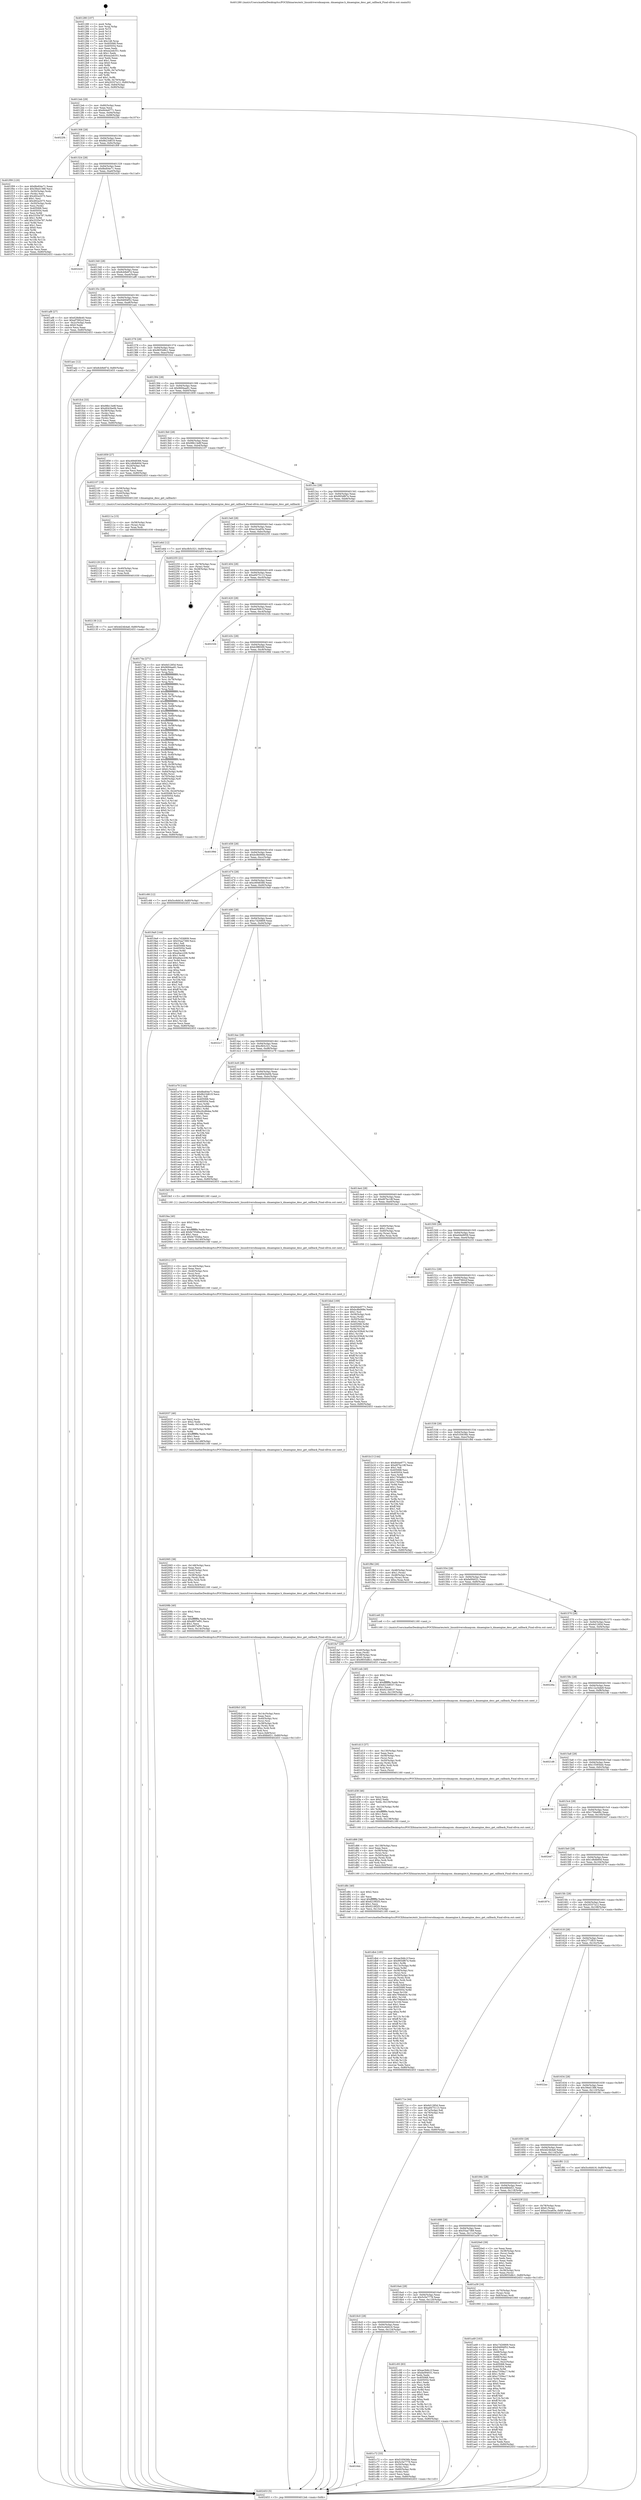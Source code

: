 digraph "0x401280" {
  label = "0x401280 (/mnt/c/Users/mathe/Desktop/tcc/POCII/binaries/extr_linuxdriversdmaqcom..dmaengine.h_dmaengine_desc_get_callback_Final-ollvm.out::main(0))"
  labelloc = "t"
  node[shape=record]

  Entry [label="",width=0.3,height=0.3,shape=circle,fillcolor=black,style=filled]
  "0x4012eb" [label="{
     0x4012eb [29]\l
     | [instrs]\l
     &nbsp;&nbsp;0x4012eb \<+3\>: mov -0x80(%rbp),%eax\l
     &nbsp;&nbsp;0x4012ee \<+2\>: mov %eax,%ecx\l
     &nbsp;&nbsp;0x4012f0 \<+6\>: sub $0x844e9771,%ecx\l
     &nbsp;&nbsp;0x4012f6 \<+6\>: mov %eax,-0x94(%rbp)\l
     &nbsp;&nbsp;0x4012fc \<+6\>: mov %ecx,-0x98(%rbp)\l
     &nbsp;&nbsp;0x401302 \<+6\>: je 00000000004022f4 \<main+0x1074\>\l
  }"]
  "0x4022f4" [label="{
     0x4022f4\l
  }", style=dashed]
  "0x401308" [label="{
     0x401308 [28]\l
     | [instrs]\l
     &nbsp;&nbsp;0x401308 \<+5\>: jmp 000000000040130d \<main+0x8d\>\l
     &nbsp;&nbsp;0x40130d \<+6\>: mov -0x94(%rbp),%eax\l
     &nbsp;&nbsp;0x401313 \<+5\>: sub $0x8b23d619,%eax\l
     &nbsp;&nbsp;0x401318 \<+6\>: mov %eax,-0x9c(%rbp)\l
     &nbsp;&nbsp;0x40131e \<+6\>: je 0000000000401f09 \<main+0xc89\>\l
  }"]
  Exit [label="",width=0.3,height=0.3,shape=circle,fillcolor=black,style=filled,peripheries=2]
  "0x401f09" [label="{
     0x401f09 [120]\l
     | [instrs]\l
     &nbsp;&nbsp;0x401f09 \<+5\>: mov $0x8bd04e71,%eax\l
     &nbsp;&nbsp;0x401f0e \<+5\>: mov $0x39ed1388,%ecx\l
     &nbsp;&nbsp;0x401f13 \<+4\>: mov -0x50(%rbp),%rdx\l
     &nbsp;&nbsp;0x401f17 \<+2\>: mov (%rdx),%esi\l
     &nbsp;&nbsp;0x401f19 \<+6\>: add $0x492a2075,%esi\l
     &nbsp;&nbsp;0x401f1f \<+3\>: add $0x1,%esi\l
     &nbsp;&nbsp;0x401f22 \<+6\>: sub $0x492a2075,%esi\l
     &nbsp;&nbsp;0x401f28 \<+4\>: mov -0x50(%rbp),%rdx\l
     &nbsp;&nbsp;0x401f2c \<+2\>: mov %esi,(%rdx)\l
     &nbsp;&nbsp;0x401f2e \<+7\>: mov 0x405068,%esi\l
     &nbsp;&nbsp;0x401f35 \<+7\>: mov 0x405054,%edi\l
     &nbsp;&nbsp;0x401f3c \<+3\>: mov %esi,%r8d\l
     &nbsp;&nbsp;0x401f3f \<+7\>: sub $0x3335e787,%r8d\l
     &nbsp;&nbsp;0x401f46 \<+4\>: sub $0x1,%r8d\l
     &nbsp;&nbsp;0x401f4a \<+7\>: add $0x3335e787,%r8d\l
     &nbsp;&nbsp;0x401f51 \<+4\>: imul %r8d,%esi\l
     &nbsp;&nbsp;0x401f55 \<+3\>: and $0x1,%esi\l
     &nbsp;&nbsp;0x401f58 \<+3\>: cmp $0x0,%esi\l
     &nbsp;&nbsp;0x401f5b \<+4\>: sete %r9b\l
     &nbsp;&nbsp;0x401f5f \<+3\>: cmp $0xa,%edi\l
     &nbsp;&nbsp;0x401f62 \<+4\>: setl %r10b\l
     &nbsp;&nbsp;0x401f66 \<+3\>: mov %r9b,%r11b\l
     &nbsp;&nbsp;0x401f69 \<+3\>: and %r10b,%r11b\l
     &nbsp;&nbsp;0x401f6c \<+3\>: xor %r10b,%r9b\l
     &nbsp;&nbsp;0x401f6f \<+3\>: or %r9b,%r11b\l
     &nbsp;&nbsp;0x401f72 \<+4\>: test $0x1,%r11b\l
     &nbsp;&nbsp;0x401f76 \<+3\>: cmovne %ecx,%eax\l
     &nbsp;&nbsp;0x401f79 \<+3\>: mov %eax,-0x80(%rbp)\l
     &nbsp;&nbsp;0x401f7c \<+5\>: jmp 0000000000402453 \<main+0x11d3\>\l
  }"]
  "0x401324" [label="{
     0x401324 [28]\l
     | [instrs]\l
     &nbsp;&nbsp;0x401324 \<+5\>: jmp 0000000000401329 \<main+0xa9\>\l
     &nbsp;&nbsp;0x401329 \<+6\>: mov -0x94(%rbp),%eax\l
     &nbsp;&nbsp;0x40132f \<+5\>: sub $0x8bd04e71,%eax\l
     &nbsp;&nbsp;0x401334 \<+6\>: mov %eax,-0xa0(%rbp)\l
     &nbsp;&nbsp;0x40133a \<+6\>: je 0000000000402420 \<main+0x11a0\>\l
  }"]
  "0x402138" [label="{
     0x402138 [12]\l
     | [instrs]\l
     &nbsp;&nbsp;0x402138 \<+7\>: movl $0x4d24b4a6,-0x80(%rbp)\l
     &nbsp;&nbsp;0x40213f \<+5\>: jmp 0000000000402453 \<main+0x11d3\>\l
  }"]
  "0x402420" [label="{
     0x402420\l
  }", style=dashed]
  "0x401340" [label="{
     0x401340 [28]\l
     | [instrs]\l
     &nbsp;&nbsp;0x401340 \<+5\>: jmp 0000000000401345 \<main+0xc5\>\l
     &nbsp;&nbsp;0x401345 \<+6\>: mov -0x94(%rbp),%eax\l
     &nbsp;&nbsp;0x40134b \<+5\>: sub $0x8cb9e87d,%eax\l
     &nbsp;&nbsp;0x401350 \<+6\>: mov %eax,-0xa4(%rbp)\l
     &nbsp;&nbsp;0x401356 \<+6\>: je 0000000000401af8 \<main+0x878\>\l
  }"]
  "0x402129" [label="{
     0x402129 [15]\l
     | [instrs]\l
     &nbsp;&nbsp;0x402129 \<+4\>: mov -0x40(%rbp),%rax\l
     &nbsp;&nbsp;0x40212d \<+3\>: mov (%rax),%rax\l
     &nbsp;&nbsp;0x402130 \<+3\>: mov %rax,%rdi\l
     &nbsp;&nbsp;0x402133 \<+5\>: call 0000000000401030 \<free@plt\>\l
     | [calls]\l
     &nbsp;&nbsp;0x401030 \{1\} (unknown)\l
  }"]
  "0x401af8" [label="{
     0x401af8 [27]\l
     | [instrs]\l
     &nbsp;&nbsp;0x401af8 \<+5\>: mov $0x628dfe40,%eax\l
     &nbsp;&nbsp;0x401afd \<+5\>: mov $0xef7992cf,%ecx\l
     &nbsp;&nbsp;0x401b02 \<+3\>: mov -0x2c(%rbp),%edx\l
     &nbsp;&nbsp;0x401b05 \<+3\>: cmp $0x0,%edx\l
     &nbsp;&nbsp;0x401b08 \<+3\>: cmove %ecx,%eax\l
     &nbsp;&nbsp;0x401b0b \<+3\>: mov %eax,-0x80(%rbp)\l
     &nbsp;&nbsp;0x401b0e \<+5\>: jmp 0000000000402453 \<main+0x11d3\>\l
  }"]
  "0x40135c" [label="{
     0x40135c [28]\l
     | [instrs]\l
     &nbsp;&nbsp;0x40135c \<+5\>: jmp 0000000000401361 \<main+0xe1\>\l
     &nbsp;&nbsp;0x401361 \<+6\>: mov -0x94(%rbp),%eax\l
     &nbsp;&nbsp;0x401367 \<+5\>: sub $0x94694f52,%eax\l
     &nbsp;&nbsp;0x40136c \<+6\>: mov %eax,-0xa8(%rbp)\l
     &nbsp;&nbsp;0x401372 \<+6\>: je 0000000000401aec \<main+0x86c\>\l
  }"]
  "0x40211a" [label="{
     0x40211a [15]\l
     | [instrs]\l
     &nbsp;&nbsp;0x40211a \<+4\>: mov -0x58(%rbp),%rax\l
     &nbsp;&nbsp;0x40211e \<+3\>: mov (%rax),%rax\l
     &nbsp;&nbsp;0x402121 \<+3\>: mov %rax,%rdi\l
     &nbsp;&nbsp;0x402124 \<+5\>: call 0000000000401030 \<free@plt\>\l
     | [calls]\l
     &nbsp;&nbsp;0x401030 \{1\} (unknown)\l
  }"]
  "0x401aec" [label="{
     0x401aec [12]\l
     | [instrs]\l
     &nbsp;&nbsp;0x401aec \<+7\>: movl $0x8cb9e87d,-0x80(%rbp)\l
     &nbsp;&nbsp;0x401af3 \<+5\>: jmp 0000000000402453 \<main+0x11d3\>\l
  }"]
  "0x401378" [label="{
     0x401378 [28]\l
     | [instrs]\l
     &nbsp;&nbsp;0x401378 \<+5\>: jmp 000000000040137d \<main+0xfd\>\l
     &nbsp;&nbsp;0x40137d \<+6\>: mov -0x94(%rbp),%eax\l
     &nbsp;&nbsp;0x401383 \<+5\>: sub $0x9655d8c1,%eax\l
     &nbsp;&nbsp;0x401388 \<+6\>: mov %eax,-0xac(%rbp)\l
     &nbsp;&nbsp;0x40138e \<+6\>: je 0000000000401fc4 \<main+0xd44\>\l
  }"]
  "0x4020b3" [label="{
     0x4020b3 [45]\l
     | [instrs]\l
     &nbsp;&nbsp;0x4020b3 \<+6\>: mov -0x14c(%rbp),%ecx\l
     &nbsp;&nbsp;0x4020b9 \<+3\>: imul %eax,%ecx\l
     &nbsp;&nbsp;0x4020bc \<+4\>: mov -0x40(%rbp),%rsi\l
     &nbsp;&nbsp;0x4020c0 \<+3\>: mov (%rsi),%rsi\l
     &nbsp;&nbsp;0x4020c3 \<+4\>: mov -0x38(%rbp),%rdi\l
     &nbsp;&nbsp;0x4020c7 \<+3\>: movslq (%rdi),%rdi\l
     &nbsp;&nbsp;0x4020ca \<+4\>: imul $0xc,%rdi,%rdi\l
     &nbsp;&nbsp;0x4020ce \<+3\>: add %rdi,%rsi\l
     &nbsp;&nbsp;0x4020d1 \<+3\>: mov %ecx,0x8(%rsi)\l
     &nbsp;&nbsp;0x4020d4 \<+7\>: movl $0x4fdbbf21,-0x80(%rbp)\l
     &nbsp;&nbsp;0x4020db \<+5\>: jmp 0000000000402453 \<main+0x11d3\>\l
  }"]
  "0x401fc4" [label="{
     0x401fc4 [33]\l
     | [instrs]\l
     &nbsp;&nbsp;0x401fc4 \<+5\>: mov $0x98b13e8f,%eax\l
     &nbsp;&nbsp;0x401fc9 \<+5\>: mov $0xd042be0b,%ecx\l
     &nbsp;&nbsp;0x401fce \<+4\>: mov -0x38(%rbp),%rdx\l
     &nbsp;&nbsp;0x401fd2 \<+2\>: mov (%rdx),%esi\l
     &nbsp;&nbsp;0x401fd4 \<+4\>: mov -0x48(%rbp),%rdx\l
     &nbsp;&nbsp;0x401fd8 \<+2\>: cmp (%rdx),%esi\l
     &nbsp;&nbsp;0x401fda \<+3\>: cmovl %ecx,%eax\l
     &nbsp;&nbsp;0x401fdd \<+3\>: mov %eax,-0x80(%rbp)\l
     &nbsp;&nbsp;0x401fe0 \<+5\>: jmp 0000000000402453 \<main+0x11d3\>\l
  }"]
  "0x401394" [label="{
     0x401394 [28]\l
     | [instrs]\l
     &nbsp;&nbsp;0x401394 \<+5\>: jmp 0000000000401399 \<main+0x119\>\l
     &nbsp;&nbsp;0x401399 \<+6\>: mov -0x94(%rbp),%eax\l
     &nbsp;&nbsp;0x40139f \<+5\>: sub $0x9694aa91,%eax\l
     &nbsp;&nbsp;0x4013a4 \<+6\>: mov %eax,-0xb0(%rbp)\l
     &nbsp;&nbsp;0x4013aa \<+6\>: je 0000000000401859 \<main+0x5d9\>\l
  }"]
  "0x40208b" [label="{
     0x40208b [40]\l
     | [instrs]\l
     &nbsp;&nbsp;0x40208b \<+5\>: mov $0x2,%ecx\l
     &nbsp;&nbsp;0x402090 \<+1\>: cltd\l
     &nbsp;&nbsp;0x402091 \<+2\>: idiv %ecx\l
     &nbsp;&nbsp;0x402093 \<+6\>: imul $0xfffffffe,%edx,%ecx\l
     &nbsp;&nbsp;0x402099 \<+6\>: sub $0xd857ef91,%ecx\l
     &nbsp;&nbsp;0x40209f \<+3\>: add $0x1,%ecx\l
     &nbsp;&nbsp;0x4020a2 \<+6\>: add $0xd857ef91,%ecx\l
     &nbsp;&nbsp;0x4020a8 \<+6\>: mov %ecx,-0x14c(%rbp)\l
     &nbsp;&nbsp;0x4020ae \<+5\>: call 0000000000401160 \<next_i\>\l
     | [calls]\l
     &nbsp;&nbsp;0x401160 \{1\} (/mnt/c/Users/mathe/Desktop/tcc/POCII/binaries/extr_linuxdriversdmaqcom..dmaengine.h_dmaengine_desc_get_callback_Final-ollvm.out::next_i)\l
  }"]
  "0x401859" [label="{
     0x401859 [27]\l
     | [instrs]\l
     &nbsp;&nbsp;0x401859 \<+5\>: mov $0xc6948366,%eax\l
     &nbsp;&nbsp;0x40185e \<+5\>: mov $0x1d6db60d,%ecx\l
     &nbsp;&nbsp;0x401863 \<+3\>: mov -0x2d(%rbp),%dl\l
     &nbsp;&nbsp;0x401866 \<+3\>: test $0x1,%dl\l
     &nbsp;&nbsp;0x401869 \<+3\>: cmovne %ecx,%eax\l
     &nbsp;&nbsp;0x40186c \<+3\>: mov %eax,-0x80(%rbp)\l
     &nbsp;&nbsp;0x40186f \<+5\>: jmp 0000000000402453 \<main+0x11d3\>\l
  }"]
  "0x4013b0" [label="{
     0x4013b0 [28]\l
     | [instrs]\l
     &nbsp;&nbsp;0x4013b0 \<+5\>: jmp 00000000004013b5 \<main+0x135\>\l
     &nbsp;&nbsp;0x4013b5 \<+6\>: mov -0x94(%rbp),%eax\l
     &nbsp;&nbsp;0x4013bb \<+5\>: sub $0x98b13e8f,%eax\l
     &nbsp;&nbsp;0x4013c0 \<+6\>: mov %eax,-0xb4(%rbp)\l
     &nbsp;&nbsp;0x4013c6 \<+6\>: je 0000000000402107 \<main+0xe87\>\l
  }"]
  "0x402065" [label="{
     0x402065 [38]\l
     | [instrs]\l
     &nbsp;&nbsp;0x402065 \<+6\>: mov -0x148(%rbp),%ecx\l
     &nbsp;&nbsp;0x40206b \<+3\>: imul %eax,%ecx\l
     &nbsp;&nbsp;0x40206e \<+4\>: mov -0x40(%rbp),%rsi\l
     &nbsp;&nbsp;0x402072 \<+3\>: mov (%rsi),%rsi\l
     &nbsp;&nbsp;0x402075 \<+4\>: mov -0x38(%rbp),%rdi\l
     &nbsp;&nbsp;0x402079 \<+3\>: movslq (%rdi),%rdi\l
     &nbsp;&nbsp;0x40207c \<+4\>: imul $0xc,%rdi,%rdi\l
     &nbsp;&nbsp;0x402080 \<+3\>: add %rdi,%rsi\l
     &nbsp;&nbsp;0x402083 \<+3\>: mov %ecx,0x4(%rsi)\l
     &nbsp;&nbsp;0x402086 \<+5\>: call 0000000000401160 \<next_i\>\l
     | [calls]\l
     &nbsp;&nbsp;0x401160 \{1\} (/mnt/c/Users/mathe/Desktop/tcc/POCII/binaries/extr_linuxdriversdmaqcom..dmaengine.h_dmaengine_desc_get_callback_Final-ollvm.out::next_i)\l
  }"]
  "0x402107" [label="{
     0x402107 [19]\l
     | [instrs]\l
     &nbsp;&nbsp;0x402107 \<+4\>: mov -0x58(%rbp),%rax\l
     &nbsp;&nbsp;0x40210b \<+3\>: mov (%rax),%rdi\l
     &nbsp;&nbsp;0x40210e \<+4\>: mov -0x40(%rbp),%rax\l
     &nbsp;&nbsp;0x402112 \<+3\>: mov (%rax),%rsi\l
     &nbsp;&nbsp;0x402115 \<+5\>: call 0000000000401240 \<dmaengine_desc_get_callback\>\l
     | [calls]\l
     &nbsp;&nbsp;0x401240 \{1\} (/mnt/c/Users/mathe/Desktop/tcc/POCII/binaries/extr_linuxdriversdmaqcom..dmaengine.h_dmaengine_desc_get_callback_Final-ollvm.out::dmaengine_desc_get_callback)\l
  }"]
  "0x4013cc" [label="{
     0x4013cc [28]\l
     | [instrs]\l
     &nbsp;&nbsp;0x4013cc \<+5\>: jmp 00000000004013d1 \<main+0x151\>\l
     &nbsp;&nbsp;0x4013d1 \<+6\>: mov -0x94(%rbp),%eax\l
     &nbsp;&nbsp;0x4013d7 \<+5\>: sub $0x993df67e,%eax\l
     &nbsp;&nbsp;0x4013dc \<+6\>: mov %eax,-0xb8(%rbp)\l
     &nbsp;&nbsp;0x4013e2 \<+6\>: je 0000000000401e6d \<main+0xbed\>\l
  }"]
  "0x402037" [label="{
     0x402037 [46]\l
     | [instrs]\l
     &nbsp;&nbsp;0x402037 \<+2\>: xor %ecx,%ecx\l
     &nbsp;&nbsp;0x402039 \<+5\>: mov $0x2,%edx\l
     &nbsp;&nbsp;0x40203e \<+6\>: mov %edx,-0x144(%rbp)\l
     &nbsp;&nbsp;0x402044 \<+1\>: cltd\l
     &nbsp;&nbsp;0x402045 \<+7\>: mov -0x144(%rbp),%r8d\l
     &nbsp;&nbsp;0x40204c \<+3\>: idiv %r8d\l
     &nbsp;&nbsp;0x40204f \<+6\>: imul $0xfffffffe,%edx,%edx\l
     &nbsp;&nbsp;0x402055 \<+3\>: sub $0x1,%ecx\l
     &nbsp;&nbsp;0x402058 \<+2\>: sub %ecx,%edx\l
     &nbsp;&nbsp;0x40205a \<+6\>: mov %edx,-0x148(%rbp)\l
     &nbsp;&nbsp;0x402060 \<+5\>: call 0000000000401160 \<next_i\>\l
     | [calls]\l
     &nbsp;&nbsp;0x401160 \{1\} (/mnt/c/Users/mathe/Desktop/tcc/POCII/binaries/extr_linuxdriversdmaqcom..dmaengine.h_dmaengine_desc_get_callback_Final-ollvm.out::next_i)\l
  }"]
  "0x401e6d" [label="{
     0x401e6d [12]\l
     | [instrs]\l
     &nbsp;&nbsp;0x401e6d \<+7\>: movl $0xcfb5c321,-0x80(%rbp)\l
     &nbsp;&nbsp;0x401e74 \<+5\>: jmp 0000000000402453 \<main+0x11d3\>\l
  }"]
  "0x4013e8" [label="{
     0x4013e8 [28]\l
     | [instrs]\l
     &nbsp;&nbsp;0x4013e8 \<+5\>: jmp 00000000004013ed \<main+0x16d\>\l
     &nbsp;&nbsp;0x4013ed \<+6\>: mov -0x94(%rbp),%eax\l
     &nbsp;&nbsp;0x4013f3 \<+5\>: sub $0xa1bca65e,%eax\l
     &nbsp;&nbsp;0x4013f8 \<+6\>: mov %eax,-0xbc(%rbp)\l
     &nbsp;&nbsp;0x4013fe \<+6\>: je 0000000000402255 \<main+0xfd5\>\l
  }"]
  "0x402012" [label="{
     0x402012 [37]\l
     | [instrs]\l
     &nbsp;&nbsp;0x402012 \<+6\>: mov -0x140(%rbp),%ecx\l
     &nbsp;&nbsp;0x402018 \<+3\>: imul %eax,%ecx\l
     &nbsp;&nbsp;0x40201b \<+4\>: mov -0x40(%rbp),%rsi\l
     &nbsp;&nbsp;0x40201f \<+3\>: mov (%rsi),%rsi\l
     &nbsp;&nbsp;0x402022 \<+4\>: mov -0x38(%rbp),%rdi\l
     &nbsp;&nbsp;0x402026 \<+3\>: movslq (%rdi),%rdi\l
     &nbsp;&nbsp;0x402029 \<+4\>: imul $0xc,%rdi,%rdi\l
     &nbsp;&nbsp;0x40202d \<+3\>: add %rdi,%rsi\l
     &nbsp;&nbsp;0x402030 \<+2\>: mov %ecx,(%rsi)\l
     &nbsp;&nbsp;0x402032 \<+5\>: call 0000000000401160 \<next_i\>\l
     | [calls]\l
     &nbsp;&nbsp;0x401160 \{1\} (/mnt/c/Users/mathe/Desktop/tcc/POCII/binaries/extr_linuxdriversdmaqcom..dmaengine.h_dmaengine_desc_get_callback_Final-ollvm.out::next_i)\l
  }"]
  "0x402255" [label="{
     0x402255 [21]\l
     | [instrs]\l
     &nbsp;&nbsp;0x402255 \<+4\>: mov -0x78(%rbp),%rax\l
     &nbsp;&nbsp;0x402259 \<+2\>: mov (%rax),%eax\l
     &nbsp;&nbsp;0x40225b \<+4\>: lea -0x28(%rbp),%rsp\l
     &nbsp;&nbsp;0x40225f \<+1\>: pop %rbx\l
     &nbsp;&nbsp;0x402260 \<+2\>: pop %r12\l
     &nbsp;&nbsp;0x402262 \<+2\>: pop %r13\l
     &nbsp;&nbsp;0x402264 \<+2\>: pop %r14\l
     &nbsp;&nbsp;0x402266 \<+2\>: pop %r15\l
     &nbsp;&nbsp;0x402268 \<+1\>: pop %rbp\l
     &nbsp;&nbsp;0x402269 \<+1\>: ret\l
  }"]
  "0x401404" [label="{
     0x401404 [28]\l
     | [instrs]\l
     &nbsp;&nbsp;0x401404 \<+5\>: jmp 0000000000401409 \<main+0x189\>\l
     &nbsp;&nbsp;0x401409 \<+6\>: mov -0x94(%rbp),%eax\l
     &nbsp;&nbsp;0x40140f \<+5\>: sub $0xa9475113,%eax\l
     &nbsp;&nbsp;0x401414 \<+6\>: mov %eax,-0xc0(%rbp)\l
     &nbsp;&nbsp;0x40141a \<+6\>: je 000000000040174a \<main+0x4ca\>\l
  }"]
  "0x401fea" [label="{
     0x401fea [40]\l
     | [instrs]\l
     &nbsp;&nbsp;0x401fea \<+5\>: mov $0x2,%ecx\l
     &nbsp;&nbsp;0x401fef \<+1\>: cltd\l
     &nbsp;&nbsp;0x401ff0 \<+2\>: idiv %ecx\l
     &nbsp;&nbsp;0x401ff2 \<+6\>: imul $0xfffffffe,%edx,%ecx\l
     &nbsp;&nbsp;0x401ff8 \<+6\>: add $0xfe755dba,%ecx\l
     &nbsp;&nbsp;0x401ffe \<+3\>: add $0x1,%ecx\l
     &nbsp;&nbsp;0x402001 \<+6\>: sub $0xfe755dba,%ecx\l
     &nbsp;&nbsp;0x402007 \<+6\>: mov %ecx,-0x140(%rbp)\l
     &nbsp;&nbsp;0x40200d \<+5\>: call 0000000000401160 \<next_i\>\l
     | [calls]\l
     &nbsp;&nbsp;0x401160 \{1\} (/mnt/c/Users/mathe/Desktop/tcc/POCII/binaries/extr_linuxdriversdmaqcom..dmaengine.h_dmaengine_desc_get_callback_Final-ollvm.out::next_i)\l
  }"]
  "0x40174a" [label="{
     0x40174a [271]\l
     | [instrs]\l
     &nbsp;&nbsp;0x40174a \<+5\>: mov $0x6d1285d,%eax\l
     &nbsp;&nbsp;0x40174f \<+5\>: mov $0x9694aa91,%ecx\l
     &nbsp;&nbsp;0x401754 \<+2\>: xor %edx,%edx\l
     &nbsp;&nbsp;0x401756 \<+3\>: mov %rsp,%rsi\l
     &nbsp;&nbsp;0x401759 \<+4\>: add $0xfffffffffffffff0,%rsi\l
     &nbsp;&nbsp;0x40175d \<+3\>: mov %rsi,%rsp\l
     &nbsp;&nbsp;0x401760 \<+4\>: mov %rsi,-0x78(%rbp)\l
     &nbsp;&nbsp;0x401764 \<+3\>: mov %rsp,%rsi\l
     &nbsp;&nbsp;0x401767 \<+4\>: add $0xfffffffffffffff0,%rsi\l
     &nbsp;&nbsp;0x40176b \<+3\>: mov %rsi,%rsp\l
     &nbsp;&nbsp;0x40176e \<+3\>: mov %rsp,%rdi\l
     &nbsp;&nbsp;0x401771 \<+4\>: add $0xfffffffffffffff0,%rdi\l
     &nbsp;&nbsp;0x401775 \<+3\>: mov %rdi,%rsp\l
     &nbsp;&nbsp;0x401778 \<+4\>: mov %rdi,-0x70(%rbp)\l
     &nbsp;&nbsp;0x40177c \<+3\>: mov %rsp,%rdi\l
     &nbsp;&nbsp;0x40177f \<+4\>: add $0xfffffffffffffff0,%rdi\l
     &nbsp;&nbsp;0x401783 \<+3\>: mov %rdi,%rsp\l
     &nbsp;&nbsp;0x401786 \<+4\>: mov %rdi,-0x68(%rbp)\l
     &nbsp;&nbsp;0x40178a \<+3\>: mov %rsp,%rdi\l
     &nbsp;&nbsp;0x40178d \<+4\>: add $0xfffffffffffffff0,%rdi\l
     &nbsp;&nbsp;0x401791 \<+3\>: mov %rdi,%rsp\l
     &nbsp;&nbsp;0x401794 \<+4\>: mov %rdi,-0x60(%rbp)\l
     &nbsp;&nbsp;0x401798 \<+3\>: mov %rsp,%rdi\l
     &nbsp;&nbsp;0x40179b \<+4\>: add $0xfffffffffffffff0,%rdi\l
     &nbsp;&nbsp;0x40179f \<+3\>: mov %rdi,%rsp\l
     &nbsp;&nbsp;0x4017a2 \<+4\>: mov %rdi,-0x58(%rbp)\l
     &nbsp;&nbsp;0x4017a6 \<+3\>: mov %rsp,%rdi\l
     &nbsp;&nbsp;0x4017a9 \<+4\>: add $0xfffffffffffffff0,%rdi\l
     &nbsp;&nbsp;0x4017ad \<+3\>: mov %rdi,%rsp\l
     &nbsp;&nbsp;0x4017b0 \<+4\>: mov %rdi,-0x50(%rbp)\l
     &nbsp;&nbsp;0x4017b4 \<+3\>: mov %rsp,%rdi\l
     &nbsp;&nbsp;0x4017b7 \<+4\>: add $0xfffffffffffffff0,%rdi\l
     &nbsp;&nbsp;0x4017bb \<+3\>: mov %rdi,%rsp\l
     &nbsp;&nbsp;0x4017be \<+4\>: mov %rdi,-0x48(%rbp)\l
     &nbsp;&nbsp;0x4017c2 \<+3\>: mov %rsp,%rdi\l
     &nbsp;&nbsp;0x4017c5 \<+4\>: add $0xfffffffffffffff0,%rdi\l
     &nbsp;&nbsp;0x4017c9 \<+3\>: mov %rdi,%rsp\l
     &nbsp;&nbsp;0x4017cc \<+4\>: mov %rdi,-0x40(%rbp)\l
     &nbsp;&nbsp;0x4017d0 \<+3\>: mov %rsp,%rdi\l
     &nbsp;&nbsp;0x4017d3 \<+4\>: add $0xfffffffffffffff0,%rdi\l
     &nbsp;&nbsp;0x4017d7 \<+3\>: mov %rdi,%rsp\l
     &nbsp;&nbsp;0x4017da \<+4\>: mov %rdi,-0x38(%rbp)\l
     &nbsp;&nbsp;0x4017de \<+4\>: mov -0x78(%rbp),%rdi\l
     &nbsp;&nbsp;0x4017e2 \<+6\>: movl $0x0,(%rdi)\l
     &nbsp;&nbsp;0x4017e8 \<+7\>: mov -0x84(%rbp),%r8d\l
     &nbsp;&nbsp;0x4017ef \<+3\>: mov %r8d,(%rsi)\l
     &nbsp;&nbsp;0x4017f2 \<+4\>: mov -0x70(%rbp),%rdi\l
     &nbsp;&nbsp;0x4017f6 \<+7\>: mov -0x90(%rbp),%r9\l
     &nbsp;&nbsp;0x4017fd \<+3\>: mov %r9,(%rdi)\l
     &nbsp;&nbsp;0x401800 \<+3\>: cmpl $0x2,(%rsi)\l
     &nbsp;&nbsp;0x401803 \<+4\>: setne %r10b\l
     &nbsp;&nbsp;0x401807 \<+4\>: and $0x1,%r10b\l
     &nbsp;&nbsp;0x40180b \<+4\>: mov %r10b,-0x2d(%rbp)\l
     &nbsp;&nbsp;0x40180f \<+8\>: mov 0x405068,%r11d\l
     &nbsp;&nbsp;0x401817 \<+7\>: mov 0x405054,%ebx\l
     &nbsp;&nbsp;0x40181e \<+3\>: sub $0x1,%edx\l
     &nbsp;&nbsp;0x401821 \<+3\>: mov %r11d,%r14d\l
     &nbsp;&nbsp;0x401824 \<+3\>: add %edx,%r14d\l
     &nbsp;&nbsp;0x401827 \<+4\>: imul %r14d,%r11d\l
     &nbsp;&nbsp;0x40182b \<+4\>: and $0x1,%r11d\l
     &nbsp;&nbsp;0x40182f \<+4\>: cmp $0x0,%r11d\l
     &nbsp;&nbsp;0x401833 \<+4\>: sete %r10b\l
     &nbsp;&nbsp;0x401837 \<+3\>: cmp $0xa,%ebx\l
     &nbsp;&nbsp;0x40183a \<+4\>: setl %r15b\l
     &nbsp;&nbsp;0x40183e \<+3\>: mov %r10b,%r12b\l
     &nbsp;&nbsp;0x401841 \<+3\>: and %r15b,%r12b\l
     &nbsp;&nbsp;0x401844 \<+3\>: xor %r15b,%r10b\l
     &nbsp;&nbsp;0x401847 \<+3\>: or %r10b,%r12b\l
     &nbsp;&nbsp;0x40184a \<+4\>: test $0x1,%r12b\l
     &nbsp;&nbsp;0x40184e \<+3\>: cmovne %ecx,%eax\l
     &nbsp;&nbsp;0x401851 \<+3\>: mov %eax,-0x80(%rbp)\l
     &nbsp;&nbsp;0x401854 \<+5\>: jmp 0000000000402453 \<main+0x11d3\>\l
  }"]
  "0x401420" [label="{
     0x401420 [28]\l
     | [instrs]\l
     &nbsp;&nbsp;0x401420 \<+5\>: jmp 0000000000401425 \<main+0x1a5\>\l
     &nbsp;&nbsp;0x401425 \<+6\>: mov -0x94(%rbp),%eax\l
     &nbsp;&nbsp;0x40142b \<+5\>: sub $0xae3b8c1f,%eax\l
     &nbsp;&nbsp;0x401430 \<+6\>: mov %eax,-0xc4(%rbp)\l
     &nbsp;&nbsp;0x401436 \<+6\>: je 000000000040232b \<main+0x10ab\>\l
  }"]
  "0x401fa7" [label="{
     0x401fa7 [29]\l
     | [instrs]\l
     &nbsp;&nbsp;0x401fa7 \<+4\>: mov -0x40(%rbp),%rdi\l
     &nbsp;&nbsp;0x401fab \<+3\>: mov %rax,(%rdi)\l
     &nbsp;&nbsp;0x401fae \<+4\>: mov -0x38(%rbp),%rax\l
     &nbsp;&nbsp;0x401fb2 \<+6\>: movl $0x0,(%rax)\l
     &nbsp;&nbsp;0x401fb8 \<+7\>: movl $0x9655d8c1,-0x80(%rbp)\l
     &nbsp;&nbsp;0x401fbf \<+5\>: jmp 0000000000402453 \<main+0x11d3\>\l
  }"]
  "0x40232b" [label="{
     0x40232b\l
  }", style=dashed]
  "0x40143c" [label="{
     0x40143c [28]\l
     | [instrs]\l
     &nbsp;&nbsp;0x40143c \<+5\>: jmp 0000000000401441 \<main+0x1c1\>\l
     &nbsp;&nbsp;0x401441 \<+6\>: mov -0x94(%rbp),%eax\l
     &nbsp;&nbsp;0x401447 \<+5\>: sub $0xb3f8f269,%eax\l
     &nbsp;&nbsp;0x40144c \<+6\>: mov %eax,-0xc8(%rbp)\l
     &nbsp;&nbsp;0x401452 \<+6\>: je 000000000040199d \<main+0x71d\>\l
  }"]
  "0x401db4" [label="{
     0x401db4 [185]\l
     | [instrs]\l
     &nbsp;&nbsp;0x401db4 \<+5\>: mov $0xae3b8c1f,%ecx\l
     &nbsp;&nbsp;0x401db9 \<+5\>: mov $0x993df67e,%edx\l
     &nbsp;&nbsp;0x401dbe \<+3\>: mov $0x1,%r9b\l
     &nbsp;&nbsp;0x401dc1 \<+7\>: mov -0x13c(%rbp),%r8d\l
     &nbsp;&nbsp;0x401dc8 \<+4\>: imul %eax,%r8d\l
     &nbsp;&nbsp;0x401dcc \<+4\>: mov -0x58(%rbp),%rsi\l
     &nbsp;&nbsp;0x401dd0 \<+3\>: mov (%rsi),%rsi\l
     &nbsp;&nbsp;0x401dd3 \<+4\>: mov -0x50(%rbp),%rdi\l
     &nbsp;&nbsp;0x401dd7 \<+3\>: movslq (%rdi),%rdi\l
     &nbsp;&nbsp;0x401dda \<+4\>: imul $0xc,%rdi,%rdi\l
     &nbsp;&nbsp;0x401dde \<+3\>: add %rdi,%rsi\l
     &nbsp;&nbsp;0x401de1 \<+4\>: mov %r8d,0x8(%rsi)\l
     &nbsp;&nbsp;0x401de5 \<+7\>: mov 0x405068,%eax\l
     &nbsp;&nbsp;0x401dec \<+8\>: mov 0x405054,%r8d\l
     &nbsp;&nbsp;0x401df4 \<+3\>: mov %eax,%r10d\l
     &nbsp;&nbsp;0x401df7 \<+7\>: add $0x794beb3c,%r10d\l
     &nbsp;&nbsp;0x401dfe \<+4\>: sub $0x1,%r10d\l
     &nbsp;&nbsp;0x401e02 \<+7\>: sub $0x794beb3c,%r10d\l
     &nbsp;&nbsp;0x401e09 \<+4\>: imul %r10d,%eax\l
     &nbsp;&nbsp;0x401e0d \<+3\>: and $0x1,%eax\l
     &nbsp;&nbsp;0x401e10 \<+3\>: cmp $0x0,%eax\l
     &nbsp;&nbsp;0x401e13 \<+4\>: sete %r11b\l
     &nbsp;&nbsp;0x401e17 \<+4\>: cmp $0xa,%r8d\l
     &nbsp;&nbsp;0x401e1b \<+3\>: setl %bl\l
     &nbsp;&nbsp;0x401e1e \<+3\>: mov %r11b,%r14b\l
     &nbsp;&nbsp;0x401e21 \<+4\>: xor $0xff,%r14b\l
     &nbsp;&nbsp;0x401e25 \<+3\>: mov %bl,%r15b\l
     &nbsp;&nbsp;0x401e28 \<+4\>: xor $0xff,%r15b\l
     &nbsp;&nbsp;0x401e2c \<+4\>: xor $0x0,%r9b\l
     &nbsp;&nbsp;0x401e30 \<+3\>: mov %r14b,%r12b\l
     &nbsp;&nbsp;0x401e33 \<+4\>: and $0x0,%r12b\l
     &nbsp;&nbsp;0x401e37 \<+3\>: and %r9b,%r11b\l
     &nbsp;&nbsp;0x401e3a \<+3\>: mov %r15b,%r13b\l
     &nbsp;&nbsp;0x401e3d \<+4\>: and $0x0,%r13b\l
     &nbsp;&nbsp;0x401e41 \<+3\>: and %r9b,%bl\l
     &nbsp;&nbsp;0x401e44 \<+3\>: or %r11b,%r12b\l
     &nbsp;&nbsp;0x401e47 \<+3\>: or %bl,%r13b\l
     &nbsp;&nbsp;0x401e4a \<+3\>: xor %r13b,%r12b\l
     &nbsp;&nbsp;0x401e4d \<+3\>: or %r15b,%r14b\l
     &nbsp;&nbsp;0x401e50 \<+4\>: xor $0xff,%r14b\l
     &nbsp;&nbsp;0x401e54 \<+4\>: or $0x0,%r9b\l
     &nbsp;&nbsp;0x401e58 \<+3\>: and %r9b,%r14b\l
     &nbsp;&nbsp;0x401e5b \<+3\>: or %r14b,%r12b\l
     &nbsp;&nbsp;0x401e5e \<+4\>: test $0x1,%r12b\l
     &nbsp;&nbsp;0x401e62 \<+3\>: cmovne %edx,%ecx\l
     &nbsp;&nbsp;0x401e65 \<+3\>: mov %ecx,-0x80(%rbp)\l
     &nbsp;&nbsp;0x401e68 \<+5\>: jmp 0000000000402453 \<main+0x11d3\>\l
  }"]
  "0x40199d" [label="{
     0x40199d\l
  }", style=dashed]
  "0x401458" [label="{
     0x401458 [28]\l
     | [instrs]\l
     &nbsp;&nbsp;0x401458 \<+5\>: jmp 000000000040145d \<main+0x1dd\>\l
     &nbsp;&nbsp;0x40145d \<+6\>: mov -0x94(%rbp),%eax\l
     &nbsp;&nbsp;0x401463 \<+5\>: sub $0xbc8b068e,%eax\l
     &nbsp;&nbsp;0x401468 \<+6\>: mov %eax,-0xcc(%rbp)\l
     &nbsp;&nbsp;0x40146e \<+6\>: je 0000000000401c66 \<main+0x9e6\>\l
  }"]
  "0x401d8c" [label="{
     0x401d8c [40]\l
     | [instrs]\l
     &nbsp;&nbsp;0x401d8c \<+5\>: mov $0x2,%ecx\l
     &nbsp;&nbsp;0x401d91 \<+1\>: cltd\l
     &nbsp;&nbsp;0x401d92 \<+2\>: idiv %ecx\l
     &nbsp;&nbsp;0x401d94 \<+6\>: imul $0xfffffffe,%edx,%ecx\l
     &nbsp;&nbsp;0x401d9a \<+6\>: add $0x6218f2f3,%ecx\l
     &nbsp;&nbsp;0x401da0 \<+3\>: add $0x1,%ecx\l
     &nbsp;&nbsp;0x401da3 \<+6\>: sub $0x6218f2f3,%ecx\l
     &nbsp;&nbsp;0x401da9 \<+6\>: mov %ecx,-0x13c(%rbp)\l
     &nbsp;&nbsp;0x401daf \<+5\>: call 0000000000401160 \<next_i\>\l
     | [calls]\l
     &nbsp;&nbsp;0x401160 \{1\} (/mnt/c/Users/mathe/Desktop/tcc/POCII/binaries/extr_linuxdriversdmaqcom..dmaengine.h_dmaengine_desc_get_callback_Final-ollvm.out::next_i)\l
  }"]
  "0x401c66" [label="{
     0x401c66 [12]\l
     | [instrs]\l
     &nbsp;&nbsp;0x401c66 \<+7\>: movl $0x5cc6d416,-0x80(%rbp)\l
     &nbsp;&nbsp;0x401c6d \<+5\>: jmp 0000000000402453 \<main+0x11d3\>\l
  }"]
  "0x401474" [label="{
     0x401474 [28]\l
     | [instrs]\l
     &nbsp;&nbsp;0x401474 \<+5\>: jmp 0000000000401479 \<main+0x1f9\>\l
     &nbsp;&nbsp;0x401479 \<+6\>: mov -0x94(%rbp),%eax\l
     &nbsp;&nbsp;0x40147f \<+5\>: sub $0xc6948366,%eax\l
     &nbsp;&nbsp;0x401484 \<+6\>: mov %eax,-0xd0(%rbp)\l
     &nbsp;&nbsp;0x40148a \<+6\>: je 00000000004019a9 \<main+0x729\>\l
  }"]
  "0x401d66" [label="{
     0x401d66 [38]\l
     | [instrs]\l
     &nbsp;&nbsp;0x401d66 \<+6\>: mov -0x138(%rbp),%ecx\l
     &nbsp;&nbsp;0x401d6c \<+3\>: imul %eax,%ecx\l
     &nbsp;&nbsp;0x401d6f \<+4\>: mov -0x58(%rbp),%rsi\l
     &nbsp;&nbsp;0x401d73 \<+3\>: mov (%rsi),%rsi\l
     &nbsp;&nbsp;0x401d76 \<+4\>: mov -0x50(%rbp),%rdi\l
     &nbsp;&nbsp;0x401d7a \<+3\>: movslq (%rdi),%rdi\l
     &nbsp;&nbsp;0x401d7d \<+4\>: imul $0xc,%rdi,%rdi\l
     &nbsp;&nbsp;0x401d81 \<+3\>: add %rdi,%rsi\l
     &nbsp;&nbsp;0x401d84 \<+3\>: mov %ecx,0x4(%rsi)\l
     &nbsp;&nbsp;0x401d87 \<+5\>: call 0000000000401160 \<next_i\>\l
     | [calls]\l
     &nbsp;&nbsp;0x401160 \{1\} (/mnt/c/Users/mathe/Desktop/tcc/POCII/binaries/extr_linuxdriversdmaqcom..dmaengine.h_dmaengine_desc_get_callback_Final-ollvm.out::next_i)\l
  }"]
  "0x4019a9" [label="{
     0x4019a9 [144]\l
     | [instrs]\l
     &nbsp;&nbsp;0x4019a9 \<+5\>: mov $0xc7d26809,%eax\l
     &nbsp;&nbsp;0x4019ae \<+5\>: mov $0x55aa7369,%ecx\l
     &nbsp;&nbsp;0x4019b3 \<+2\>: mov $0x1,%dl\l
     &nbsp;&nbsp;0x4019b5 \<+7\>: mov 0x405068,%esi\l
     &nbsp;&nbsp;0x4019bc \<+7\>: mov 0x405054,%edi\l
     &nbsp;&nbsp;0x4019c3 \<+3\>: mov %esi,%r8d\l
     &nbsp;&nbsp;0x4019c6 \<+7\>: sub $0xa6acc206,%r8d\l
     &nbsp;&nbsp;0x4019cd \<+4\>: sub $0x1,%r8d\l
     &nbsp;&nbsp;0x4019d1 \<+7\>: add $0xa6acc206,%r8d\l
     &nbsp;&nbsp;0x4019d8 \<+4\>: imul %r8d,%esi\l
     &nbsp;&nbsp;0x4019dc \<+3\>: and $0x1,%esi\l
     &nbsp;&nbsp;0x4019df \<+3\>: cmp $0x0,%esi\l
     &nbsp;&nbsp;0x4019e2 \<+4\>: sete %r9b\l
     &nbsp;&nbsp;0x4019e6 \<+3\>: cmp $0xa,%edi\l
     &nbsp;&nbsp;0x4019e9 \<+4\>: setl %r10b\l
     &nbsp;&nbsp;0x4019ed \<+3\>: mov %r9b,%r11b\l
     &nbsp;&nbsp;0x4019f0 \<+4\>: xor $0xff,%r11b\l
     &nbsp;&nbsp;0x4019f4 \<+3\>: mov %r10b,%bl\l
     &nbsp;&nbsp;0x4019f7 \<+3\>: xor $0xff,%bl\l
     &nbsp;&nbsp;0x4019fa \<+3\>: xor $0x1,%dl\l
     &nbsp;&nbsp;0x4019fd \<+3\>: mov %r11b,%r14b\l
     &nbsp;&nbsp;0x401a00 \<+4\>: and $0xff,%r14b\l
     &nbsp;&nbsp;0x401a04 \<+3\>: and %dl,%r9b\l
     &nbsp;&nbsp;0x401a07 \<+3\>: mov %bl,%r15b\l
     &nbsp;&nbsp;0x401a0a \<+4\>: and $0xff,%r15b\l
     &nbsp;&nbsp;0x401a0e \<+3\>: and %dl,%r10b\l
     &nbsp;&nbsp;0x401a11 \<+3\>: or %r9b,%r14b\l
     &nbsp;&nbsp;0x401a14 \<+3\>: or %r10b,%r15b\l
     &nbsp;&nbsp;0x401a17 \<+3\>: xor %r15b,%r14b\l
     &nbsp;&nbsp;0x401a1a \<+3\>: or %bl,%r11b\l
     &nbsp;&nbsp;0x401a1d \<+4\>: xor $0xff,%r11b\l
     &nbsp;&nbsp;0x401a21 \<+3\>: or $0x1,%dl\l
     &nbsp;&nbsp;0x401a24 \<+3\>: and %dl,%r11b\l
     &nbsp;&nbsp;0x401a27 \<+3\>: or %r11b,%r14b\l
     &nbsp;&nbsp;0x401a2a \<+4\>: test $0x1,%r14b\l
     &nbsp;&nbsp;0x401a2e \<+3\>: cmovne %ecx,%eax\l
     &nbsp;&nbsp;0x401a31 \<+3\>: mov %eax,-0x80(%rbp)\l
     &nbsp;&nbsp;0x401a34 \<+5\>: jmp 0000000000402453 \<main+0x11d3\>\l
  }"]
  "0x401490" [label="{
     0x401490 [28]\l
     | [instrs]\l
     &nbsp;&nbsp;0x401490 \<+5\>: jmp 0000000000401495 \<main+0x215\>\l
     &nbsp;&nbsp;0x401495 \<+6\>: mov -0x94(%rbp),%eax\l
     &nbsp;&nbsp;0x40149b \<+5\>: sub $0xc7d26809,%eax\l
     &nbsp;&nbsp;0x4014a0 \<+6\>: mov %eax,-0xd4(%rbp)\l
     &nbsp;&nbsp;0x4014a6 \<+6\>: je 00000000004022c7 \<main+0x1047\>\l
  }"]
  "0x401d38" [label="{
     0x401d38 [46]\l
     | [instrs]\l
     &nbsp;&nbsp;0x401d38 \<+2\>: xor %ecx,%ecx\l
     &nbsp;&nbsp;0x401d3a \<+5\>: mov $0x2,%edx\l
     &nbsp;&nbsp;0x401d3f \<+6\>: mov %edx,-0x134(%rbp)\l
     &nbsp;&nbsp;0x401d45 \<+1\>: cltd\l
     &nbsp;&nbsp;0x401d46 \<+7\>: mov -0x134(%rbp),%r8d\l
     &nbsp;&nbsp;0x401d4d \<+3\>: idiv %r8d\l
     &nbsp;&nbsp;0x401d50 \<+6\>: imul $0xfffffffe,%edx,%edx\l
     &nbsp;&nbsp;0x401d56 \<+3\>: sub $0x1,%ecx\l
     &nbsp;&nbsp;0x401d59 \<+2\>: sub %ecx,%edx\l
     &nbsp;&nbsp;0x401d5b \<+6\>: mov %edx,-0x138(%rbp)\l
     &nbsp;&nbsp;0x401d61 \<+5\>: call 0000000000401160 \<next_i\>\l
     | [calls]\l
     &nbsp;&nbsp;0x401160 \{1\} (/mnt/c/Users/mathe/Desktop/tcc/POCII/binaries/extr_linuxdriversdmaqcom..dmaengine.h_dmaengine_desc_get_callback_Final-ollvm.out::next_i)\l
  }"]
  "0x4022c7" [label="{
     0x4022c7\l
  }", style=dashed]
  "0x4014ac" [label="{
     0x4014ac [28]\l
     | [instrs]\l
     &nbsp;&nbsp;0x4014ac \<+5\>: jmp 00000000004014b1 \<main+0x231\>\l
     &nbsp;&nbsp;0x4014b1 \<+6\>: mov -0x94(%rbp),%eax\l
     &nbsp;&nbsp;0x4014b7 \<+5\>: sub $0xcfb5c321,%eax\l
     &nbsp;&nbsp;0x4014bc \<+6\>: mov %eax,-0xd8(%rbp)\l
     &nbsp;&nbsp;0x4014c2 \<+6\>: je 0000000000401e79 \<main+0xbf9\>\l
  }"]
  "0x401d13" [label="{
     0x401d13 [37]\l
     | [instrs]\l
     &nbsp;&nbsp;0x401d13 \<+6\>: mov -0x130(%rbp),%ecx\l
     &nbsp;&nbsp;0x401d19 \<+3\>: imul %eax,%ecx\l
     &nbsp;&nbsp;0x401d1c \<+4\>: mov -0x58(%rbp),%rsi\l
     &nbsp;&nbsp;0x401d20 \<+3\>: mov (%rsi),%rsi\l
     &nbsp;&nbsp;0x401d23 \<+4\>: mov -0x50(%rbp),%rdi\l
     &nbsp;&nbsp;0x401d27 \<+3\>: movslq (%rdi),%rdi\l
     &nbsp;&nbsp;0x401d2a \<+4\>: imul $0xc,%rdi,%rdi\l
     &nbsp;&nbsp;0x401d2e \<+3\>: add %rdi,%rsi\l
     &nbsp;&nbsp;0x401d31 \<+2\>: mov %ecx,(%rsi)\l
     &nbsp;&nbsp;0x401d33 \<+5\>: call 0000000000401160 \<next_i\>\l
     | [calls]\l
     &nbsp;&nbsp;0x401160 \{1\} (/mnt/c/Users/mathe/Desktop/tcc/POCII/binaries/extr_linuxdriversdmaqcom..dmaengine.h_dmaengine_desc_get_callback_Final-ollvm.out::next_i)\l
  }"]
  "0x401e79" [label="{
     0x401e79 [144]\l
     | [instrs]\l
     &nbsp;&nbsp;0x401e79 \<+5\>: mov $0x8bd04e71,%eax\l
     &nbsp;&nbsp;0x401e7e \<+5\>: mov $0x8b23d619,%ecx\l
     &nbsp;&nbsp;0x401e83 \<+2\>: mov $0x1,%dl\l
     &nbsp;&nbsp;0x401e85 \<+7\>: mov 0x405068,%esi\l
     &nbsp;&nbsp;0x401e8c \<+7\>: mov 0x405054,%edi\l
     &nbsp;&nbsp;0x401e93 \<+3\>: mov %esi,%r8d\l
     &nbsp;&nbsp;0x401e96 \<+7\>: add $0xc0cd6dea,%r8d\l
     &nbsp;&nbsp;0x401e9d \<+4\>: sub $0x1,%r8d\l
     &nbsp;&nbsp;0x401ea1 \<+7\>: sub $0xc0cd6dea,%r8d\l
     &nbsp;&nbsp;0x401ea8 \<+4\>: imul %r8d,%esi\l
     &nbsp;&nbsp;0x401eac \<+3\>: and $0x1,%esi\l
     &nbsp;&nbsp;0x401eaf \<+3\>: cmp $0x0,%esi\l
     &nbsp;&nbsp;0x401eb2 \<+4\>: sete %r9b\l
     &nbsp;&nbsp;0x401eb6 \<+3\>: cmp $0xa,%edi\l
     &nbsp;&nbsp;0x401eb9 \<+4\>: setl %r10b\l
     &nbsp;&nbsp;0x401ebd \<+3\>: mov %r9b,%r11b\l
     &nbsp;&nbsp;0x401ec0 \<+4\>: xor $0xff,%r11b\l
     &nbsp;&nbsp;0x401ec4 \<+3\>: mov %r10b,%bl\l
     &nbsp;&nbsp;0x401ec7 \<+3\>: xor $0xff,%bl\l
     &nbsp;&nbsp;0x401eca \<+3\>: xor $0x0,%dl\l
     &nbsp;&nbsp;0x401ecd \<+3\>: mov %r11b,%r14b\l
     &nbsp;&nbsp;0x401ed0 \<+4\>: and $0x0,%r14b\l
     &nbsp;&nbsp;0x401ed4 \<+3\>: and %dl,%r9b\l
     &nbsp;&nbsp;0x401ed7 \<+3\>: mov %bl,%r15b\l
     &nbsp;&nbsp;0x401eda \<+4\>: and $0x0,%r15b\l
     &nbsp;&nbsp;0x401ede \<+3\>: and %dl,%r10b\l
     &nbsp;&nbsp;0x401ee1 \<+3\>: or %r9b,%r14b\l
     &nbsp;&nbsp;0x401ee4 \<+3\>: or %r10b,%r15b\l
     &nbsp;&nbsp;0x401ee7 \<+3\>: xor %r15b,%r14b\l
     &nbsp;&nbsp;0x401eea \<+3\>: or %bl,%r11b\l
     &nbsp;&nbsp;0x401eed \<+4\>: xor $0xff,%r11b\l
     &nbsp;&nbsp;0x401ef1 \<+3\>: or $0x0,%dl\l
     &nbsp;&nbsp;0x401ef4 \<+3\>: and %dl,%r11b\l
     &nbsp;&nbsp;0x401ef7 \<+3\>: or %r11b,%r14b\l
     &nbsp;&nbsp;0x401efa \<+4\>: test $0x1,%r14b\l
     &nbsp;&nbsp;0x401efe \<+3\>: cmovne %ecx,%eax\l
     &nbsp;&nbsp;0x401f01 \<+3\>: mov %eax,-0x80(%rbp)\l
     &nbsp;&nbsp;0x401f04 \<+5\>: jmp 0000000000402453 \<main+0x11d3\>\l
  }"]
  "0x4014c8" [label="{
     0x4014c8 [28]\l
     | [instrs]\l
     &nbsp;&nbsp;0x4014c8 \<+5\>: jmp 00000000004014cd \<main+0x24d\>\l
     &nbsp;&nbsp;0x4014cd \<+6\>: mov -0x94(%rbp),%eax\l
     &nbsp;&nbsp;0x4014d3 \<+5\>: sub $0xd042be0b,%eax\l
     &nbsp;&nbsp;0x4014d8 \<+6\>: mov %eax,-0xdc(%rbp)\l
     &nbsp;&nbsp;0x4014de \<+6\>: je 0000000000401fe5 \<main+0xd65\>\l
  }"]
  "0x401ceb" [label="{
     0x401ceb [40]\l
     | [instrs]\l
     &nbsp;&nbsp;0x401ceb \<+5\>: mov $0x2,%ecx\l
     &nbsp;&nbsp;0x401cf0 \<+1\>: cltd\l
     &nbsp;&nbsp;0x401cf1 \<+2\>: idiv %ecx\l
     &nbsp;&nbsp;0x401cf3 \<+6\>: imul $0xfffffffe,%edx,%ecx\l
     &nbsp;&nbsp;0x401cf9 \<+6\>: add $0x621b8537,%ecx\l
     &nbsp;&nbsp;0x401cff \<+3\>: add $0x1,%ecx\l
     &nbsp;&nbsp;0x401d02 \<+6\>: sub $0x621b8537,%ecx\l
     &nbsp;&nbsp;0x401d08 \<+6\>: mov %ecx,-0x130(%rbp)\l
     &nbsp;&nbsp;0x401d0e \<+5\>: call 0000000000401160 \<next_i\>\l
     | [calls]\l
     &nbsp;&nbsp;0x401160 \{1\} (/mnt/c/Users/mathe/Desktop/tcc/POCII/binaries/extr_linuxdriversdmaqcom..dmaengine.h_dmaengine_desc_get_callback_Final-ollvm.out::next_i)\l
  }"]
  "0x401fe5" [label="{
     0x401fe5 [5]\l
     | [instrs]\l
     &nbsp;&nbsp;0x401fe5 \<+5\>: call 0000000000401160 \<next_i\>\l
     | [calls]\l
     &nbsp;&nbsp;0x401160 \{1\} (/mnt/c/Users/mathe/Desktop/tcc/POCII/binaries/extr_linuxdriversdmaqcom..dmaengine.h_dmaengine_desc_get_callback_Final-ollvm.out::next_i)\l
  }"]
  "0x4014e4" [label="{
     0x4014e4 [28]\l
     | [instrs]\l
     &nbsp;&nbsp;0x4014e4 \<+5\>: jmp 00000000004014e9 \<main+0x269\>\l
     &nbsp;&nbsp;0x4014e9 \<+6\>: mov -0x94(%rbp),%eax\l
     &nbsp;&nbsp;0x4014ef \<+5\>: sub $0xd97bc18f,%eax\l
     &nbsp;&nbsp;0x4014f4 \<+6\>: mov %eax,-0xe0(%rbp)\l
     &nbsp;&nbsp;0x4014fa \<+6\>: je 0000000000401ba3 \<main+0x923\>\l
  }"]
  "0x4016dc" [label="{
     0x4016dc\l
  }", style=dashed]
  "0x401ba3" [label="{
     0x401ba3 [26]\l
     | [instrs]\l
     &nbsp;&nbsp;0x401ba3 \<+4\>: mov -0x60(%rbp),%rax\l
     &nbsp;&nbsp;0x401ba7 \<+6\>: movl $0x1,(%rax)\l
     &nbsp;&nbsp;0x401bad \<+4\>: mov -0x60(%rbp),%rax\l
     &nbsp;&nbsp;0x401bb1 \<+3\>: movslq (%rax),%rax\l
     &nbsp;&nbsp;0x401bb4 \<+4\>: imul $0xc,%rax,%rdi\l
     &nbsp;&nbsp;0x401bb8 \<+5\>: call 0000000000401050 \<malloc@plt\>\l
     | [calls]\l
     &nbsp;&nbsp;0x401050 \{1\} (unknown)\l
  }"]
  "0x401500" [label="{
     0x401500 [28]\l
     | [instrs]\l
     &nbsp;&nbsp;0x401500 \<+5\>: jmp 0000000000401505 \<main+0x285\>\l
     &nbsp;&nbsp;0x401505 \<+6\>: mov -0x94(%rbp),%eax\l
     &nbsp;&nbsp;0x40150b \<+5\>: sub $0xe0de8958,%eax\l
     &nbsp;&nbsp;0x401510 \<+6\>: mov %eax,-0xe4(%rbp)\l
     &nbsp;&nbsp;0x401516 \<+6\>: je 0000000000402233 \<main+0xfb3\>\l
  }"]
  "0x401c72" [label="{
     0x401c72 [33]\l
     | [instrs]\l
     &nbsp;&nbsp;0x401c72 \<+5\>: mov $0xf105636b,%eax\l
     &nbsp;&nbsp;0x401c77 \<+5\>: mov $0x5c5e7778,%ecx\l
     &nbsp;&nbsp;0x401c7c \<+4\>: mov -0x50(%rbp),%rdx\l
     &nbsp;&nbsp;0x401c80 \<+2\>: mov (%rdx),%esi\l
     &nbsp;&nbsp;0x401c82 \<+4\>: mov -0x60(%rbp),%rdx\l
     &nbsp;&nbsp;0x401c86 \<+2\>: cmp (%rdx),%esi\l
     &nbsp;&nbsp;0x401c88 \<+3\>: cmovl %ecx,%eax\l
     &nbsp;&nbsp;0x401c8b \<+3\>: mov %eax,-0x80(%rbp)\l
     &nbsp;&nbsp;0x401c8e \<+5\>: jmp 0000000000402453 \<main+0x11d3\>\l
  }"]
  "0x402233" [label="{
     0x402233\l
  }", style=dashed]
  "0x40151c" [label="{
     0x40151c [28]\l
     | [instrs]\l
     &nbsp;&nbsp;0x40151c \<+5\>: jmp 0000000000401521 \<main+0x2a1\>\l
     &nbsp;&nbsp;0x401521 \<+6\>: mov -0x94(%rbp),%eax\l
     &nbsp;&nbsp;0x401527 \<+5\>: sub $0xef7992cf,%eax\l
     &nbsp;&nbsp;0x40152c \<+6\>: mov %eax,-0xe8(%rbp)\l
     &nbsp;&nbsp;0x401532 \<+6\>: je 0000000000401b13 \<main+0x893\>\l
  }"]
  "0x4016c0" [label="{
     0x4016c0 [28]\l
     | [instrs]\l
     &nbsp;&nbsp;0x4016c0 \<+5\>: jmp 00000000004016c5 \<main+0x445\>\l
     &nbsp;&nbsp;0x4016c5 \<+6\>: mov -0x94(%rbp),%eax\l
     &nbsp;&nbsp;0x4016cb \<+5\>: sub $0x5cc6d416,%eax\l
     &nbsp;&nbsp;0x4016d0 \<+6\>: mov %eax,-0x124(%rbp)\l
     &nbsp;&nbsp;0x4016d6 \<+6\>: je 0000000000401c72 \<main+0x9f2\>\l
  }"]
  "0x401b13" [label="{
     0x401b13 [144]\l
     | [instrs]\l
     &nbsp;&nbsp;0x401b13 \<+5\>: mov $0x844e9771,%eax\l
     &nbsp;&nbsp;0x401b18 \<+5\>: mov $0xd97bc18f,%ecx\l
     &nbsp;&nbsp;0x401b1d \<+2\>: mov $0x1,%dl\l
     &nbsp;&nbsp;0x401b1f \<+7\>: mov 0x405068,%esi\l
     &nbsp;&nbsp;0x401b26 \<+7\>: mov 0x405054,%edi\l
     &nbsp;&nbsp;0x401b2d \<+3\>: mov %esi,%r8d\l
     &nbsp;&nbsp;0x401b30 \<+7\>: sub $0x1765a9b3,%r8d\l
     &nbsp;&nbsp;0x401b37 \<+4\>: sub $0x1,%r8d\l
     &nbsp;&nbsp;0x401b3b \<+7\>: add $0x1765a9b3,%r8d\l
     &nbsp;&nbsp;0x401b42 \<+4\>: imul %r8d,%esi\l
     &nbsp;&nbsp;0x401b46 \<+3\>: and $0x1,%esi\l
     &nbsp;&nbsp;0x401b49 \<+3\>: cmp $0x0,%esi\l
     &nbsp;&nbsp;0x401b4c \<+4\>: sete %r9b\l
     &nbsp;&nbsp;0x401b50 \<+3\>: cmp $0xa,%edi\l
     &nbsp;&nbsp;0x401b53 \<+4\>: setl %r10b\l
     &nbsp;&nbsp;0x401b57 \<+3\>: mov %r9b,%r11b\l
     &nbsp;&nbsp;0x401b5a \<+4\>: xor $0xff,%r11b\l
     &nbsp;&nbsp;0x401b5e \<+3\>: mov %r10b,%bl\l
     &nbsp;&nbsp;0x401b61 \<+3\>: xor $0xff,%bl\l
     &nbsp;&nbsp;0x401b64 \<+3\>: xor $0x1,%dl\l
     &nbsp;&nbsp;0x401b67 \<+3\>: mov %r11b,%r14b\l
     &nbsp;&nbsp;0x401b6a \<+4\>: and $0xff,%r14b\l
     &nbsp;&nbsp;0x401b6e \<+3\>: and %dl,%r9b\l
     &nbsp;&nbsp;0x401b71 \<+3\>: mov %bl,%r15b\l
     &nbsp;&nbsp;0x401b74 \<+4\>: and $0xff,%r15b\l
     &nbsp;&nbsp;0x401b78 \<+3\>: and %dl,%r10b\l
     &nbsp;&nbsp;0x401b7b \<+3\>: or %r9b,%r14b\l
     &nbsp;&nbsp;0x401b7e \<+3\>: or %r10b,%r15b\l
     &nbsp;&nbsp;0x401b81 \<+3\>: xor %r15b,%r14b\l
     &nbsp;&nbsp;0x401b84 \<+3\>: or %bl,%r11b\l
     &nbsp;&nbsp;0x401b87 \<+4\>: xor $0xff,%r11b\l
     &nbsp;&nbsp;0x401b8b \<+3\>: or $0x1,%dl\l
     &nbsp;&nbsp;0x401b8e \<+3\>: and %dl,%r11b\l
     &nbsp;&nbsp;0x401b91 \<+3\>: or %r11b,%r14b\l
     &nbsp;&nbsp;0x401b94 \<+4\>: test $0x1,%r14b\l
     &nbsp;&nbsp;0x401b98 \<+3\>: cmovne %ecx,%eax\l
     &nbsp;&nbsp;0x401b9b \<+3\>: mov %eax,-0x80(%rbp)\l
     &nbsp;&nbsp;0x401b9e \<+5\>: jmp 0000000000402453 \<main+0x11d3\>\l
  }"]
  "0x401538" [label="{
     0x401538 [28]\l
     | [instrs]\l
     &nbsp;&nbsp;0x401538 \<+5\>: jmp 000000000040153d \<main+0x2bd\>\l
     &nbsp;&nbsp;0x40153d \<+6\>: mov -0x94(%rbp),%eax\l
     &nbsp;&nbsp;0x401543 \<+5\>: sub $0xf105636b,%eax\l
     &nbsp;&nbsp;0x401548 \<+6\>: mov %eax,-0xec(%rbp)\l
     &nbsp;&nbsp;0x40154e \<+6\>: je 0000000000401f8d \<main+0xd0d\>\l
  }"]
  "0x401c93" [label="{
     0x401c93 [83]\l
     | [instrs]\l
     &nbsp;&nbsp;0x401c93 \<+5\>: mov $0xae3b8c1f,%eax\l
     &nbsp;&nbsp;0x401c98 \<+5\>: mov $0xfa094031,%ecx\l
     &nbsp;&nbsp;0x401c9d \<+2\>: xor %edx,%edx\l
     &nbsp;&nbsp;0x401c9f \<+7\>: mov 0x405068,%esi\l
     &nbsp;&nbsp;0x401ca6 \<+7\>: mov 0x405054,%edi\l
     &nbsp;&nbsp;0x401cad \<+3\>: sub $0x1,%edx\l
     &nbsp;&nbsp;0x401cb0 \<+3\>: mov %esi,%r8d\l
     &nbsp;&nbsp;0x401cb3 \<+3\>: add %edx,%r8d\l
     &nbsp;&nbsp;0x401cb6 \<+4\>: imul %r8d,%esi\l
     &nbsp;&nbsp;0x401cba \<+3\>: and $0x1,%esi\l
     &nbsp;&nbsp;0x401cbd \<+3\>: cmp $0x0,%esi\l
     &nbsp;&nbsp;0x401cc0 \<+4\>: sete %r9b\l
     &nbsp;&nbsp;0x401cc4 \<+3\>: cmp $0xa,%edi\l
     &nbsp;&nbsp;0x401cc7 \<+4\>: setl %r10b\l
     &nbsp;&nbsp;0x401ccb \<+3\>: mov %r9b,%r11b\l
     &nbsp;&nbsp;0x401cce \<+3\>: and %r10b,%r11b\l
     &nbsp;&nbsp;0x401cd1 \<+3\>: xor %r10b,%r9b\l
     &nbsp;&nbsp;0x401cd4 \<+3\>: or %r9b,%r11b\l
     &nbsp;&nbsp;0x401cd7 \<+4\>: test $0x1,%r11b\l
     &nbsp;&nbsp;0x401cdb \<+3\>: cmovne %ecx,%eax\l
     &nbsp;&nbsp;0x401cde \<+3\>: mov %eax,-0x80(%rbp)\l
     &nbsp;&nbsp;0x401ce1 \<+5\>: jmp 0000000000402453 \<main+0x11d3\>\l
  }"]
  "0x401f8d" [label="{
     0x401f8d [26]\l
     | [instrs]\l
     &nbsp;&nbsp;0x401f8d \<+4\>: mov -0x48(%rbp),%rax\l
     &nbsp;&nbsp;0x401f91 \<+6\>: movl $0x1,(%rax)\l
     &nbsp;&nbsp;0x401f97 \<+4\>: mov -0x48(%rbp),%rax\l
     &nbsp;&nbsp;0x401f9b \<+3\>: movslq (%rax),%rax\l
     &nbsp;&nbsp;0x401f9e \<+4\>: imul $0xc,%rax,%rdi\l
     &nbsp;&nbsp;0x401fa2 \<+5\>: call 0000000000401050 \<malloc@plt\>\l
     | [calls]\l
     &nbsp;&nbsp;0x401050 \{1\} (unknown)\l
  }"]
  "0x401554" [label="{
     0x401554 [28]\l
     | [instrs]\l
     &nbsp;&nbsp;0x401554 \<+5\>: jmp 0000000000401559 \<main+0x2d9\>\l
     &nbsp;&nbsp;0x401559 \<+6\>: mov -0x94(%rbp),%eax\l
     &nbsp;&nbsp;0x40155f \<+5\>: sub $0xfa094031,%eax\l
     &nbsp;&nbsp;0x401564 \<+6\>: mov %eax,-0xf0(%rbp)\l
     &nbsp;&nbsp;0x40156a \<+6\>: je 0000000000401ce6 \<main+0xa66\>\l
  }"]
  "0x401bbd" [label="{
     0x401bbd [169]\l
     | [instrs]\l
     &nbsp;&nbsp;0x401bbd \<+5\>: mov $0x844e9771,%ecx\l
     &nbsp;&nbsp;0x401bc2 \<+5\>: mov $0xbc8b068e,%edx\l
     &nbsp;&nbsp;0x401bc7 \<+3\>: mov $0x1,%sil\l
     &nbsp;&nbsp;0x401bca \<+4\>: mov -0x58(%rbp),%rdi\l
     &nbsp;&nbsp;0x401bce \<+3\>: mov %rax,(%rdi)\l
     &nbsp;&nbsp;0x401bd1 \<+4\>: mov -0x50(%rbp),%rax\l
     &nbsp;&nbsp;0x401bd5 \<+6\>: movl $0x0,(%rax)\l
     &nbsp;&nbsp;0x401bdb \<+8\>: mov 0x405068,%r8d\l
     &nbsp;&nbsp;0x401be3 \<+8\>: mov 0x405054,%r9d\l
     &nbsp;&nbsp;0x401beb \<+3\>: mov %r8d,%r10d\l
     &nbsp;&nbsp;0x401bee \<+7\>: sub $0x3a1939c8,%r10d\l
     &nbsp;&nbsp;0x401bf5 \<+4\>: sub $0x1,%r10d\l
     &nbsp;&nbsp;0x401bf9 \<+7\>: add $0x3a1939c8,%r10d\l
     &nbsp;&nbsp;0x401c00 \<+4\>: imul %r10d,%r8d\l
     &nbsp;&nbsp;0x401c04 \<+4\>: and $0x1,%r8d\l
     &nbsp;&nbsp;0x401c08 \<+4\>: cmp $0x0,%r8d\l
     &nbsp;&nbsp;0x401c0c \<+4\>: sete %r11b\l
     &nbsp;&nbsp;0x401c10 \<+4\>: cmp $0xa,%r9d\l
     &nbsp;&nbsp;0x401c14 \<+3\>: setl %bl\l
     &nbsp;&nbsp;0x401c17 \<+3\>: mov %r11b,%r14b\l
     &nbsp;&nbsp;0x401c1a \<+4\>: xor $0xff,%r14b\l
     &nbsp;&nbsp;0x401c1e \<+3\>: mov %bl,%r15b\l
     &nbsp;&nbsp;0x401c21 \<+4\>: xor $0xff,%r15b\l
     &nbsp;&nbsp;0x401c25 \<+4\>: xor $0x1,%sil\l
     &nbsp;&nbsp;0x401c29 \<+3\>: mov %r14b,%r12b\l
     &nbsp;&nbsp;0x401c2c \<+4\>: and $0xff,%r12b\l
     &nbsp;&nbsp;0x401c30 \<+3\>: and %sil,%r11b\l
     &nbsp;&nbsp;0x401c33 \<+3\>: mov %r15b,%r13b\l
     &nbsp;&nbsp;0x401c36 \<+4\>: and $0xff,%r13b\l
     &nbsp;&nbsp;0x401c3a \<+3\>: and %sil,%bl\l
     &nbsp;&nbsp;0x401c3d \<+3\>: or %r11b,%r12b\l
     &nbsp;&nbsp;0x401c40 \<+3\>: or %bl,%r13b\l
     &nbsp;&nbsp;0x401c43 \<+3\>: xor %r13b,%r12b\l
     &nbsp;&nbsp;0x401c46 \<+3\>: or %r15b,%r14b\l
     &nbsp;&nbsp;0x401c49 \<+4\>: xor $0xff,%r14b\l
     &nbsp;&nbsp;0x401c4d \<+4\>: or $0x1,%sil\l
     &nbsp;&nbsp;0x401c51 \<+3\>: and %sil,%r14b\l
     &nbsp;&nbsp;0x401c54 \<+3\>: or %r14b,%r12b\l
     &nbsp;&nbsp;0x401c57 \<+4\>: test $0x1,%r12b\l
     &nbsp;&nbsp;0x401c5b \<+3\>: cmovne %edx,%ecx\l
     &nbsp;&nbsp;0x401c5e \<+3\>: mov %ecx,-0x80(%rbp)\l
     &nbsp;&nbsp;0x401c61 \<+5\>: jmp 0000000000402453 \<main+0x11d3\>\l
  }"]
  "0x401ce6" [label="{
     0x401ce6 [5]\l
     | [instrs]\l
     &nbsp;&nbsp;0x401ce6 \<+5\>: call 0000000000401160 \<next_i\>\l
     | [calls]\l
     &nbsp;&nbsp;0x401160 \{1\} (/mnt/c/Users/mathe/Desktop/tcc/POCII/binaries/extr_linuxdriversdmaqcom..dmaengine.h_dmaengine_desc_get_callback_Final-ollvm.out::next_i)\l
  }"]
  "0x401570" [label="{
     0x401570 [28]\l
     | [instrs]\l
     &nbsp;&nbsp;0x401570 \<+5\>: jmp 0000000000401575 \<main+0x2f5\>\l
     &nbsp;&nbsp;0x401575 \<+6\>: mov -0x94(%rbp),%eax\l
     &nbsp;&nbsp;0x40157b \<+5\>: sub $0x6d1285d,%eax\l
     &nbsp;&nbsp;0x401580 \<+6\>: mov %eax,-0xf4(%rbp)\l
     &nbsp;&nbsp;0x401586 \<+6\>: je 000000000040226a \<main+0xfea\>\l
  }"]
  "0x401a49" [label="{
     0x401a49 [163]\l
     | [instrs]\l
     &nbsp;&nbsp;0x401a49 \<+5\>: mov $0xc7d26809,%ecx\l
     &nbsp;&nbsp;0x401a4e \<+5\>: mov $0x94694f52,%edx\l
     &nbsp;&nbsp;0x401a53 \<+3\>: mov $0x1,%sil\l
     &nbsp;&nbsp;0x401a56 \<+4\>: mov -0x68(%rbp),%rdi\l
     &nbsp;&nbsp;0x401a5a \<+2\>: mov %eax,(%rdi)\l
     &nbsp;&nbsp;0x401a5c \<+4\>: mov -0x68(%rbp),%rdi\l
     &nbsp;&nbsp;0x401a60 \<+2\>: mov (%rdi),%eax\l
     &nbsp;&nbsp;0x401a62 \<+3\>: mov %eax,-0x2c(%rbp)\l
     &nbsp;&nbsp;0x401a65 \<+7\>: mov 0x405068,%eax\l
     &nbsp;&nbsp;0x401a6c \<+8\>: mov 0x405054,%r8d\l
     &nbsp;&nbsp;0x401a74 \<+3\>: mov %eax,%r9d\l
     &nbsp;&nbsp;0x401a77 \<+7\>: sub $0xc7359a17,%r9d\l
     &nbsp;&nbsp;0x401a7e \<+4\>: sub $0x1,%r9d\l
     &nbsp;&nbsp;0x401a82 \<+7\>: add $0xc7359a17,%r9d\l
     &nbsp;&nbsp;0x401a89 \<+4\>: imul %r9d,%eax\l
     &nbsp;&nbsp;0x401a8d \<+3\>: and $0x1,%eax\l
     &nbsp;&nbsp;0x401a90 \<+3\>: cmp $0x0,%eax\l
     &nbsp;&nbsp;0x401a93 \<+4\>: sete %r10b\l
     &nbsp;&nbsp;0x401a97 \<+4\>: cmp $0xa,%r8d\l
     &nbsp;&nbsp;0x401a9b \<+4\>: setl %r11b\l
     &nbsp;&nbsp;0x401a9f \<+3\>: mov %r10b,%bl\l
     &nbsp;&nbsp;0x401aa2 \<+3\>: xor $0xff,%bl\l
     &nbsp;&nbsp;0x401aa5 \<+3\>: mov %r11b,%r14b\l
     &nbsp;&nbsp;0x401aa8 \<+4\>: xor $0xff,%r14b\l
     &nbsp;&nbsp;0x401aac \<+4\>: xor $0x0,%sil\l
     &nbsp;&nbsp;0x401ab0 \<+3\>: mov %bl,%r15b\l
     &nbsp;&nbsp;0x401ab3 \<+4\>: and $0x0,%r15b\l
     &nbsp;&nbsp;0x401ab7 \<+3\>: and %sil,%r10b\l
     &nbsp;&nbsp;0x401aba \<+3\>: mov %r14b,%r12b\l
     &nbsp;&nbsp;0x401abd \<+4\>: and $0x0,%r12b\l
     &nbsp;&nbsp;0x401ac1 \<+3\>: and %sil,%r11b\l
     &nbsp;&nbsp;0x401ac4 \<+3\>: or %r10b,%r15b\l
     &nbsp;&nbsp;0x401ac7 \<+3\>: or %r11b,%r12b\l
     &nbsp;&nbsp;0x401aca \<+3\>: xor %r12b,%r15b\l
     &nbsp;&nbsp;0x401acd \<+3\>: or %r14b,%bl\l
     &nbsp;&nbsp;0x401ad0 \<+3\>: xor $0xff,%bl\l
     &nbsp;&nbsp;0x401ad3 \<+4\>: or $0x0,%sil\l
     &nbsp;&nbsp;0x401ad7 \<+3\>: and %sil,%bl\l
     &nbsp;&nbsp;0x401ada \<+3\>: or %bl,%r15b\l
     &nbsp;&nbsp;0x401add \<+4\>: test $0x1,%r15b\l
     &nbsp;&nbsp;0x401ae1 \<+3\>: cmovne %edx,%ecx\l
     &nbsp;&nbsp;0x401ae4 \<+3\>: mov %ecx,-0x80(%rbp)\l
     &nbsp;&nbsp;0x401ae7 \<+5\>: jmp 0000000000402453 \<main+0x11d3\>\l
  }"]
  "0x40226a" [label="{
     0x40226a\l
  }", style=dashed]
  "0x40158c" [label="{
     0x40158c [28]\l
     | [instrs]\l
     &nbsp;&nbsp;0x40158c \<+5\>: jmp 0000000000401591 \<main+0x311\>\l
     &nbsp;&nbsp;0x401591 \<+6\>: mov -0x94(%rbp),%eax\l
     &nbsp;&nbsp;0x401597 \<+5\>: sub $0x12a34de9,%eax\l
     &nbsp;&nbsp;0x40159c \<+6\>: mov %eax,-0xf8(%rbp)\l
     &nbsp;&nbsp;0x4015a2 \<+6\>: je 00000000004021d6 \<main+0xf56\>\l
  }"]
  "0x4016a4" [label="{
     0x4016a4 [28]\l
     | [instrs]\l
     &nbsp;&nbsp;0x4016a4 \<+5\>: jmp 00000000004016a9 \<main+0x429\>\l
     &nbsp;&nbsp;0x4016a9 \<+6\>: mov -0x94(%rbp),%eax\l
     &nbsp;&nbsp;0x4016af \<+5\>: sub $0x5c5e7778,%eax\l
     &nbsp;&nbsp;0x4016b4 \<+6\>: mov %eax,-0x120(%rbp)\l
     &nbsp;&nbsp;0x4016ba \<+6\>: je 0000000000401c93 \<main+0xa13\>\l
  }"]
  "0x4021d6" [label="{
     0x4021d6\l
  }", style=dashed]
  "0x4015a8" [label="{
     0x4015a8 [28]\l
     | [instrs]\l
     &nbsp;&nbsp;0x4015a8 \<+5\>: jmp 00000000004015ad \<main+0x32d\>\l
     &nbsp;&nbsp;0x4015ad \<+6\>: mov -0x94(%rbp),%eax\l
     &nbsp;&nbsp;0x4015b3 \<+5\>: sub $0x15585bdc,%eax\l
     &nbsp;&nbsp;0x4015b8 \<+6\>: mov %eax,-0xfc(%rbp)\l
     &nbsp;&nbsp;0x4015be \<+6\>: je 0000000000402150 \<main+0xed0\>\l
  }"]
  "0x401a39" [label="{
     0x401a39 [16]\l
     | [instrs]\l
     &nbsp;&nbsp;0x401a39 \<+4\>: mov -0x70(%rbp),%rax\l
     &nbsp;&nbsp;0x401a3d \<+3\>: mov (%rax),%rax\l
     &nbsp;&nbsp;0x401a40 \<+4\>: mov 0x8(%rax),%rdi\l
     &nbsp;&nbsp;0x401a44 \<+5\>: call 0000000000401060 \<atoi@plt\>\l
     | [calls]\l
     &nbsp;&nbsp;0x401060 \{1\} (unknown)\l
  }"]
  "0x402150" [label="{
     0x402150\l
  }", style=dashed]
  "0x4015c4" [label="{
     0x4015c4 [28]\l
     | [instrs]\l
     &nbsp;&nbsp;0x4015c4 \<+5\>: jmp 00000000004015c9 \<main+0x349\>\l
     &nbsp;&nbsp;0x4015c9 \<+6\>: mov -0x94(%rbp),%eax\l
     &nbsp;&nbsp;0x4015cf \<+5\>: sub $0x17bbe68c,%eax\l
     &nbsp;&nbsp;0x4015d4 \<+6\>: mov %eax,-0x100(%rbp)\l
     &nbsp;&nbsp;0x4015da \<+6\>: je 0000000000402447 \<main+0x11c7\>\l
  }"]
  "0x401688" [label="{
     0x401688 [28]\l
     | [instrs]\l
     &nbsp;&nbsp;0x401688 \<+5\>: jmp 000000000040168d \<main+0x40d\>\l
     &nbsp;&nbsp;0x40168d \<+6\>: mov -0x94(%rbp),%eax\l
     &nbsp;&nbsp;0x401693 \<+5\>: sub $0x55aa7369,%eax\l
     &nbsp;&nbsp;0x401698 \<+6\>: mov %eax,-0x11c(%rbp)\l
     &nbsp;&nbsp;0x40169e \<+6\>: je 0000000000401a39 \<main+0x7b9\>\l
  }"]
  "0x402447" [label="{
     0x402447\l
  }", style=dashed]
  "0x4015e0" [label="{
     0x4015e0 [28]\l
     | [instrs]\l
     &nbsp;&nbsp;0x4015e0 \<+5\>: jmp 00000000004015e5 \<main+0x365\>\l
     &nbsp;&nbsp;0x4015e5 \<+6\>: mov -0x94(%rbp),%eax\l
     &nbsp;&nbsp;0x4015eb \<+5\>: sub $0x1d6db60d,%eax\l
     &nbsp;&nbsp;0x4015f0 \<+6\>: mov %eax,-0x104(%rbp)\l
     &nbsp;&nbsp;0x4015f6 \<+6\>: je 0000000000401874 \<main+0x5f4\>\l
  }"]
  "0x4020e0" [label="{
     0x4020e0 [39]\l
     | [instrs]\l
     &nbsp;&nbsp;0x4020e0 \<+2\>: xor %eax,%eax\l
     &nbsp;&nbsp;0x4020e2 \<+4\>: mov -0x38(%rbp),%rcx\l
     &nbsp;&nbsp;0x4020e6 \<+2\>: mov (%rcx),%edx\l
     &nbsp;&nbsp;0x4020e8 \<+2\>: mov %eax,%esi\l
     &nbsp;&nbsp;0x4020ea \<+2\>: sub %edx,%esi\l
     &nbsp;&nbsp;0x4020ec \<+2\>: mov %eax,%edx\l
     &nbsp;&nbsp;0x4020ee \<+3\>: sub $0x1,%edx\l
     &nbsp;&nbsp;0x4020f1 \<+2\>: add %edx,%esi\l
     &nbsp;&nbsp;0x4020f3 \<+2\>: sub %esi,%eax\l
     &nbsp;&nbsp;0x4020f5 \<+4\>: mov -0x38(%rbp),%rcx\l
     &nbsp;&nbsp;0x4020f9 \<+2\>: mov %eax,(%rcx)\l
     &nbsp;&nbsp;0x4020fb \<+7\>: movl $0x9655d8c1,-0x80(%rbp)\l
     &nbsp;&nbsp;0x402102 \<+5\>: jmp 0000000000402453 \<main+0x11d3\>\l
  }"]
  "0x401874" [label="{
     0x401874\l
  }", style=dashed]
  "0x4015fc" [label="{
     0x4015fc [28]\l
     | [instrs]\l
     &nbsp;&nbsp;0x4015fc \<+5\>: jmp 0000000000401601 \<main+0x381\>\l
     &nbsp;&nbsp;0x401601 \<+6\>: mov -0x94(%rbp),%eax\l
     &nbsp;&nbsp;0x401607 \<+5\>: sub $0x20337a12,%eax\l
     &nbsp;&nbsp;0x40160c \<+6\>: mov %eax,-0x108(%rbp)\l
     &nbsp;&nbsp;0x401612 \<+6\>: je 000000000040171e \<main+0x49e\>\l
  }"]
  "0x40166c" [label="{
     0x40166c [28]\l
     | [instrs]\l
     &nbsp;&nbsp;0x40166c \<+5\>: jmp 0000000000401671 \<main+0x3f1\>\l
     &nbsp;&nbsp;0x401671 \<+6\>: mov -0x94(%rbp),%eax\l
     &nbsp;&nbsp;0x401677 \<+5\>: sub $0x4fdbbf21,%eax\l
     &nbsp;&nbsp;0x40167c \<+6\>: mov %eax,-0x118(%rbp)\l
     &nbsp;&nbsp;0x401682 \<+6\>: je 00000000004020e0 \<main+0xe60\>\l
  }"]
  "0x40171e" [label="{
     0x40171e [44]\l
     | [instrs]\l
     &nbsp;&nbsp;0x40171e \<+5\>: mov $0x6d1285d,%eax\l
     &nbsp;&nbsp;0x401723 \<+5\>: mov $0xa9475113,%ecx\l
     &nbsp;&nbsp;0x401728 \<+3\>: mov -0x7a(%rbp),%dl\l
     &nbsp;&nbsp;0x40172b \<+4\>: mov -0x79(%rbp),%sil\l
     &nbsp;&nbsp;0x40172f \<+3\>: mov %dl,%dil\l
     &nbsp;&nbsp;0x401732 \<+3\>: and %sil,%dil\l
     &nbsp;&nbsp;0x401735 \<+3\>: xor %sil,%dl\l
     &nbsp;&nbsp;0x401738 \<+3\>: or %dl,%dil\l
     &nbsp;&nbsp;0x40173b \<+4\>: test $0x1,%dil\l
     &nbsp;&nbsp;0x40173f \<+3\>: cmovne %ecx,%eax\l
     &nbsp;&nbsp;0x401742 \<+3\>: mov %eax,-0x80(%rbp)\l
     &nbsp;&nbsp;0x401745 \<+5\>: jmp 0000000000402453 \<main+0x11d3\>\l
  }"]
  "0x401618" [label="{
     0x401618 [28]\l
     | [instrs]\l
     &nbsp;&nbsp;0x401618 \<+5\>: jmp 000000000040161d \<main+0x39d\>\l
     &nbsp;&nbsp;0x40161d \<+6\>: mov -0x94(%rbp),%eax\l
     &nbsp;&nbsp;0x401623 \<+5\>: sub $0x2771ff10,%eax\l
     &nbsp;&nbsp;0x401628 \<+6\>: mov %eax,-0x10c(%rbp)\l
     &nbsp;&nbsp;0x40162e \<+6\>: je 00000000004022ac \<main+0x102c\>\l
  }"]
  "0x402453" [label="{
     0x402453 [5]\l
     | [instrs]\l
     &nbsp;&nbsp;0x402453 \<+5\>: jmp 00000000004012eb \<main+0x6b\>\l
  }"]
  "0x401280" [label="{
     0x401280 [107]\l
     | [instrs]\l
     &nbsp;&nbsp;0x401280 \<+1\>: push %rbp\l
     &nbsp;&nbsp;0x401281 \<+3\>: mov %rsp,%rbp\l
     &nbsp;&nbsp;0x401284 \<+2\>: push %r15\l
     &nbsp;&nbsp;0x401286 \<+2\>: push %r14\l
     &nbsp;&nbsp;0x401288 \<+2\>: push %r13\l
     &nbsp;&nbsp;0x40128a \<+2\>: push %r12\l
     &nbsp;&nbsp;0x40128c \<+1\>: push %rbx\l
     &nbsp;&nbsp;0x40128d \<+7\>: sub $0x148,%rsp\l
     &nbsp;&nbsp;0x401294 \<+7\>: mov 0x405068,%eax\l
     &nbsp;&nbsp;0x40129b \<+7\>: mov 0x405054,%ecx\l
     &nbsp;&nbsp;0x4012a2 \<+2\>: mov %eax,%edx\l
     &nbsp;&nbsp;0x4012a4 \<+6\>: sub $0xea2eb351,%edx\l
     &nbsp;&nbsp;0x4012aa \<+3\>: sub $0x1,%edx\l
     &nbsp;&nbsp;0x4012ad \<+6\>: add $0xea2eb351,%edx\l
     &nbsp;&nbsp;0x4012b3 \<+3\>: imul %edx,%eax\l
     &nbsp;&nbsp;0x4012b6 \<+3\>: and $0x1,%eax\l
     &nbsp;&nbsp;0x4012b9 \<+3\>: cmp $0x0,%eax\l
     &nbsp;&nbsp;0x4012bc \<+4\>: sete %r8b\l
     &nbsp;&nbsp;0x4012c0 \<+4\>: and $0x1,%r8b\l
     &nbsp;&nbsp;0x4012c4 \<+4\>: mov %r8b,-0x7a(%rbp)\l
     &nbsp;&nbsp;0x4012c8 \<+3\>: cmp $0xa,%ecx\l
     &nbsp;&nbsp;0x4012cb \<+4\>: setl %r8b\l
     &nbsp;&nbsp;0x4012cf \<+4\>: and $0x1,%r8b\l
     &nbsp;&nbsp;0x4012d3 \<+4\>: mov %r8b,-0x79(%rbp)\l
     &nbsp;&nbsp;0x4012d7 \<+7\>: movl $0x20337a12,-0x80(%rbp)\l
     &nbsp;&nbsp;0x4012de \<+6\>: mov %edi,-0x84(%rbp)\l
     &nbsp;&nbsp;0x4012e4 \<+7\>: mov %rsi,-0x90(%rbp)\l
  }"]
  "0x40223f" [label="{
     0x40223f [22]\l
     | [instrs]\l
     &nbsp;&nbsp;0x40223f \<+4\>: mov -0x78(%rbp),%rax\l
     &nbsp;&nbsp;0x402243 \<+6\>: movl $0x0,(%rax)\l
     &nbsp;&nbsp;0x402249 \<+7\>: movl $0xa1bca65e,-0x80(%rbp)\l
     &nbsp;&nbsp;0x402250 \<+5\>: jmp 0000000000402453 \<main+0x11d3\>\l
  }"]
  "0x401650" [label="{
     0x401650 [28]\l
     | [instrs]\l
     &nbsp;&nbsp;0x401650 \<+5\>: jmp 0000000000401655 \<main+0x3d5\>\l
     &nbsp;&nbsp;0x401655 \<+6\>: mov -0x94(%rbp),%eax\l
     &nbsp;&nbsp;0x40165b \<+5\>: sub $0x4d24b4a6,%eax\l
     &nbsp;&nbsp;0x401660 \<+6\>: mov %eax,-0x114(%rbp)\l
     &nbsp;&nbsp;0x401666 \<+6\>: je 000000000040223f \<main+0xfbf\>\l
  }"]
  "0x4022ac" [label="{
     0x4022ac\l
  }", style=dashed]
  "0x401634" [label="{
     0x401634 [28]\l
     | [instrs]\l
     &nbsp;&nbsp;0x401634 \<+5\>: jmp 0000000000401639 \<main+0x3b9\>\l
     &nbsp;&nbsp;0x401639 \<+6\>: mov -0x94(%rbp),%eax\l
     &nbsp;&nbsp;0x40163f \<+5\>: sub $0x39ed1388,%eax\l
     &nbsp;&nbsp;0x401644 \<+6\>: mov %eax,-0x110(%rbp)\l
     &nbsp;&nbsp;0x40164a \<+6\>: je 0000000000401f81 \<main+0xd01\>\l
  }"]
  "0x401f81" [label="{
     0x401f81 [12]\l
     | [instrs]\l
     &nbsp;&nbsp;0x401f81 \<+7\>: movl $0x5cc6d416,-0x80(%rbp)\l
     &nbsp;&nbsp;0x401f88 \<+5\>: jmp 0000000000402453 \<main+0x11d3\>\l
  }"]
  Entry -> "0x401280" [label=" 1"]
  "0x4012eb" -> "0x4022f4" [label=" 0"]
  "0x4012eb" -> "0x401308" [label=" 26"]
  "0x402255" -> Exit [label=" 1"]
  "0x401308" -> "0x401f09" [label=" 1"]
  "0x401308" -> "0x401324" [label=" 25"]
  "0x40223f" -> "0x402453" [label=" 1"]
  "0x401324" -> "0x402420" [label=" 0"]
  "0x401324" -> "0x401340" [label=" 25"]
  "0x402138" -> "0x402453" [label=" 1"]
  "0x401340" -> "0x401af8" [label=" 1"]
  "0x401340" -> "0x40135c" [label=" 24"]
  "0x402129" -> "0x402138" [label=" 1"]
  "0x40135c" -> "0x401aec" [label=" 1"]
  "0x40135c" -> "0x401378" [label=" 23"]
  "0x40211a" -> "0x402129" [label=" 1"]
  "0x401378" -> "0x401fc4" [label=" 2"]
  "0x401378" -> "0x401394" [label=" 21"]
  "0x402107" -> "0x40211a" [label=" 1"]
  "0x401394" -> "0x401859" [label=" 1"]
  "0x401394" -> "0x4013b0" [label=" 20"]
  "0x4020e0" -> "0x402453" [label=" 1"]
  "0x4013b0" -> "0x402107" [label=" 1"]
  "0x4013b0" -> "0x4013cc" [label=" 19"]
  "0x4020b3" -> "0x402453" [label=" 1"]
  "0x4013cc" -> "0x401e6d" [label=" 1"]
  "0x4013cc" -> "0x4013e8" [label=" 18"]
  "0x40208b" -> "0x4020b3" [label=" 1"]
  "0x4013e8" -> "0x402255" [label=" 1"]
  "0x4013e8" -> "0x401404" [label=" 17"]
  "0x402065" -> "0x40208b" [label=" 1"]
  "0x401404" -> "0x40174a" [label=" 1"]
  "0x401404" -> "0x401420" [label=" 16"]
  "0x402037" -> "0x402065" [label=" 1"]
  "0x401420" -> "0x40232b" [label=" 0"]
  "0x401420" -> "0x40143c" [label=" 16"]
  "0x402012" -> "0x402037" [label=" 1"]
  "0x40143c" -> "0x40199d" [label=" 0"]
  "0x40143c" -> "0x401458" [label=" 16"]
  "0x401fea" -> "0x402012" [label=" 1"]
  "0x401458" -> "0x401c66" [label=" 1"]
  "0x401458" -> "0x401474" [label=" 15"]
  "0x401fe5" -> "0x401fea" [label=" 1"]
  "0x401474" -> "0x4019a9" [label=" 1"]
  "0x401474" -> "0x401490" [label=" 14"]
  "0x401fc4" -> "0x402453" [label=" 2"]
  "0x401490" -> "0x4022c7" [label=" 0"]
  "0x401490" -> "0x4014ac" [label=" 14"]
  "0x401fa7" -> "0x402453" [label=" 1"]
  "0x4014ac" -> "0x401e79" [label=" 1"]
  "0x4014ac" -> "0x4014c8" [label=" 13"]
  "0x401f8d" -> "0x401fa7" [label=" 1"]
  "0x4014c8" -> "0x401fe5" [label=" 1"]
  "0x4014c8" -> "0x4014e4" [label=" 12"]
  "0x401f81" -> "0x402453" [label=" 1"]
  "0x4014e4" -> "0x401ba3" [label=" 1"]
  "0x4014e4" -> "0x401500" [label=" 11"]
  "0x401f09" -> "0x402453" [label=" 1"]
  "0x401500" -> "0x402233" [label=" 0"]
  "0x401500" -> "0x40151c" [label=" 11"]
  "0x401e79" -> "0x402453" [label=" 1"]
  "0x40151c" -> "0x401b13" [label=" 1"]
  "0x40151c" -> "0x401538" [label=" 10"]
  "0x401db4" -> "0x402453" [label=" 1"]
  "0x401538" -> "0x401f8d" [label=" 1"]
  "0x401538" -> "0x401554" [label=" 9"]
  "0x401d8c" -> "0x401db4" [label=" 1"]
  "0x401554" -> "0x401ce6" [label=" 1"]
  "0x401554" -> "0x401570" [label=" 8"]
  "0x401d38" -> "0x401d66" [label=" 1"]
  "0x401570" -> "0x40226a" [label=" 0"]
  "0x401570" -> "0x40158c" [label=" 8"]
  "0x401d13" -> "0x401d38" [label=" 1"]
  "0x40158c" -> "0x4021d6" [label=" 0"]
  "0x40158c" -> "0x4015a8" [label=" 8"]
  "0x401ceb" -> "0x401d13" [label=" 1"]
  "0x4015a8" -> "0x402150" [label=" 0"]
  "0x4015a8" -> "0x4015c4" [label=" 8"]
  "0x401ce6" -> "0x401ceb" [label=" 1"]
  "0x4015c4" -> "0x402447" [label=" 0"]
  "0x4015c4" -> "0x4015e0" [label=" 8"]
  "0x401c72" -> "0x402453" [label=" 2"]
  "0x4015e0" -> "0x401874" [label=" 0"]
  "0x4015e0" -> "0x4015fc" [label=" 8"]
  "0x4016c0" -> "0x4016dc" [label=" 0"]
  "0x4015fc" -> "0x40171e" [label=" 1"]
  "0x4015fc" -> "0x401618" [label=" 7"]
  "0x40171e" -> "0x402453" [label=" 1"]
  "0x401280" -> "0x4012eb" [label=" 1"]
  "0x402453" -> "0x4012eb" [label=" 25"]
  "0x401e6d" -> "0x402453" [label=" 1"]
  "0x40174a" -> "0x402453" [label=" 1"]
  "0x401859" -> "0x402453" [label=" 1"]
  "0x4019a9" -> "0x402453" [label=" 1"]
  "0x4016a4" -> "0x4016c0" [label=" 2"]
  "0x401618" -> "0x4022ac" [label=" 0"]
  "0x401618" -> "0x401634" [label=" 7"]
  "0x401d66" -> "0x401d8c" [label=" 1"]
  "0x401634" -> "0x401f81" [label=" 1"]
  "0x401634" -> "0x401650" [label=" 6"]
  "0x4016a4" -> "0x401c93" [label=" 1"]
  "0x401650" -> "0x40223f" [label=" 1"]
  "0x401650" -> "0x40166c" [label=" 5"]
  "0x4016c0" -> "0x401c72" [label=" 2"]
  "0x40166c" -> "0x4020e0" [label=" 1"]
  "0x40166c" -> "0x401688" [label=" 4"]
  "0x401c93" -> "0x402453" [label=" 1"]
  "0x401688" -> "0x401a39" [label=" 1"]
  "0x401688" -> "0x4016a4" [label=" 3"]
  "0x401a39" -> "0x401a49" [label=" 1"]
  "0x401a49" -> "0x402453" [label=" 1"]
  "0x401aec" -> "0x402453" [label=" 1"]
  "0x401af8" -> "0x402453" [label=" 1"]
  "0x401b13" -> "0x402453" [label=" 1"]
  "0x401ba3" -> "0x401bbd" [label=" 1"]
  "0x401bbd" -> "0x402453" [label=" 1"]
  "0x401c66" -> "0x402453" [label=" 1"]
}
